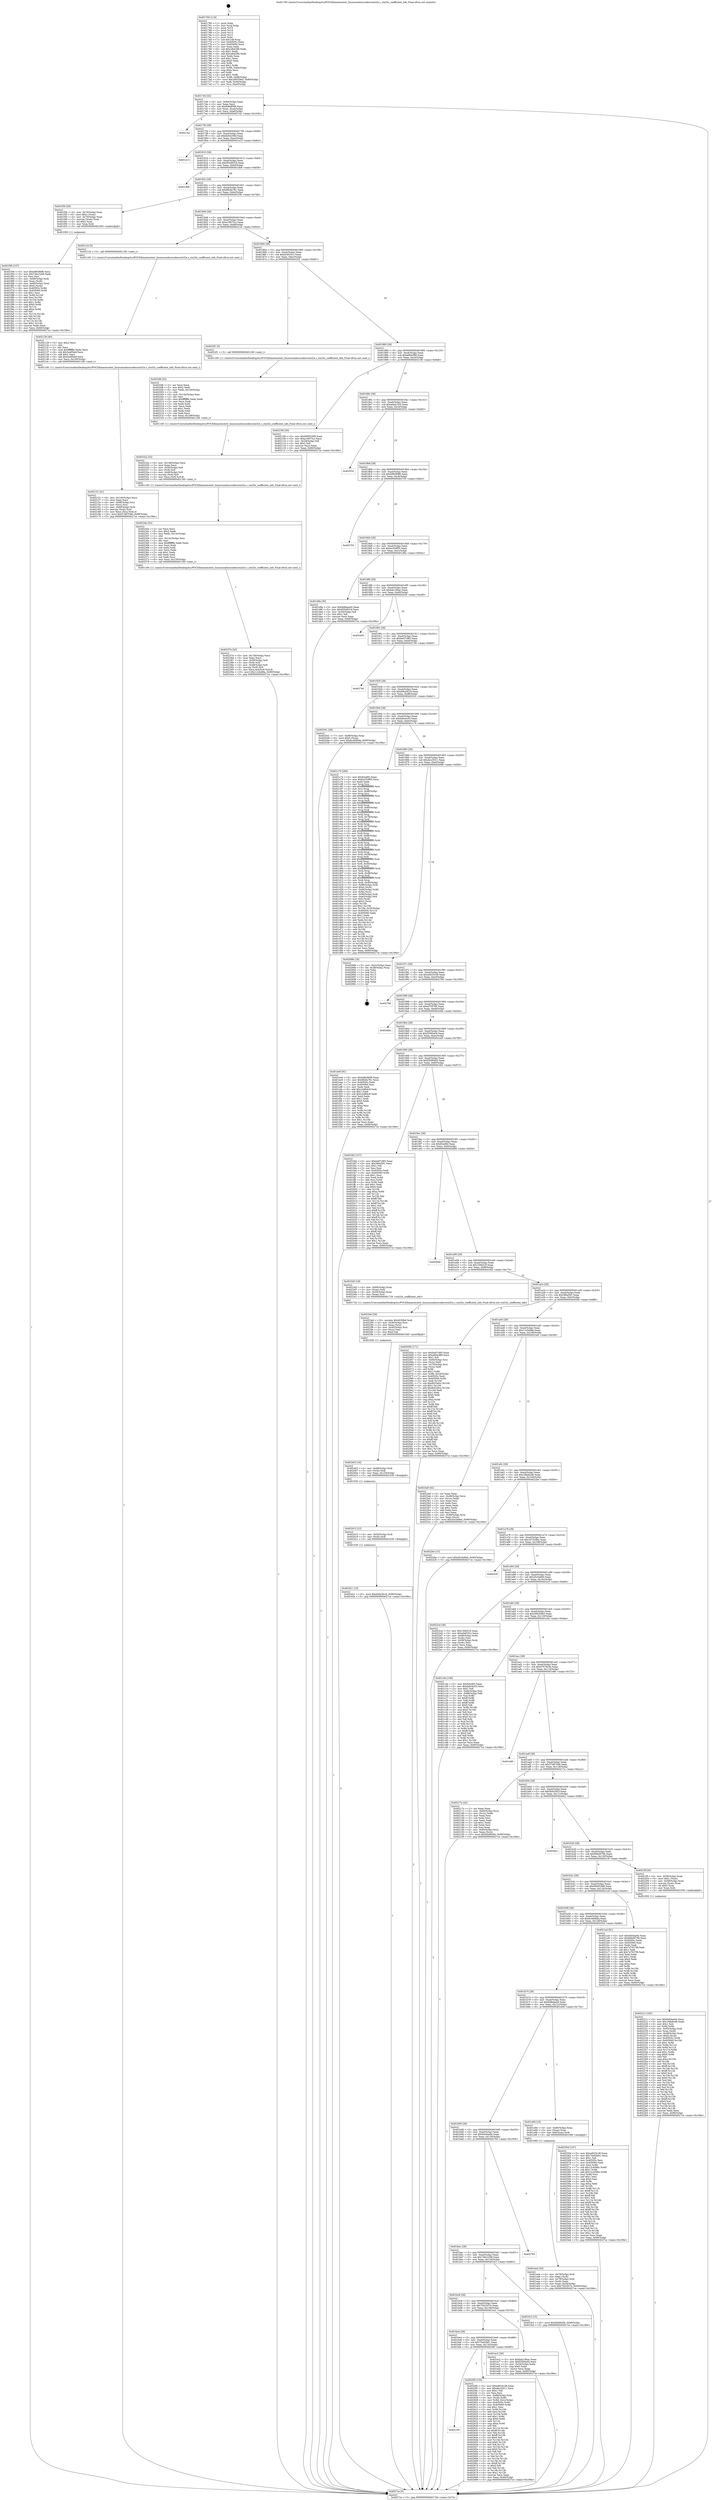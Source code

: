 digraph "0x401760" {
  label = "0x401760 (/mnt/c/Users/mathe/Desktop/tcc/POCII/binaries/extr_linuxsoundsoccodecssta32x.c_sta32x_coefficient_info_Final-ollvm.out::main(0))"
  labelloc = "t"
  node[shape=record]

  Entry [label="",width=0.3,height=0.3,shape=circle,fillcolor=black,style=filled]
  "0x4017d4" [label="{
     0x4017d4 [32]\l
     | [instrs]\l
     &nbsp;&nbsp;0x4017d4 \<+6\>: mov -0x90(%rbp),%eax\l
     &nbsp;&nbsp;0x4017da \<+2\>: mov %eax,%ecx\l
     &nbsp;&nbsp;0x4017dc \<+6\>: sub $0x8d8df099,%ecx\l
     &nbsp;&nbsp;0x4017e2 \<+6\>: mov %eax,-0xa4(%rbp)\l
     &nbsp;&nbsp;0x4017e8 \<+6\>: mov %ecx,-0xa8(%rbp)\l
     &nbsp;&nbsp;0x4017ee \<+6\>: je 00000000004027a2 \<main+0x1042\>\l
  }"]
  "0x4027a2" [label="{
     0x4027a2\l
  }", style=dashed]
  "0x4017f4" [label="{
     0x4017f4 [28]\l
     | [instrs]\l
     &nbsp;&nbsp;0x4017f4 \<+5\>: jmp 00000000004017f9 \<main+0x99\>\l
     &nbsp;&nbsp;0x4017f9 \<+6\>: mov -0xa4(%rbp),%eax\l
     &nbsp;&nbsp;0x4017ff \<+5\>: sub $0x8e04259d,%eax\l
     &nbsp;&nbsp;0x401804 \<+6\>: mov %eax,-0xac(%rbp)\l
     &nbsp;&nbsp;0x40180a \<+6\>: je 0000000000401e13 \<main+0x6b3\>\l
  }"]
  Exit [label="",width=0.3,height=0.3,shape=circle,fillcolor=black,style=filled,peripheries=2]
  "0x401e13" [label="{
     0x401e13\l
  }", style=dashed]
  "0x401810" [label="{
     0x401810 [28]\l
     | [instrs]\l
     &nbsp;&nbsp;0x401810 \<+5\>: jmp 0000000000401815 \<main+0xb5\>\l
     &nbsp;&nbsp;0x401815 \<+6\>: mov -0xa4(%rbp),%eax\l
     &nbsp;&nbsp;0x40181b \<+5\>: sub $0x955d9318,%eax\l
     &nbsp;&nbsp;0x401820 \<+6\>: mov %eax,-0xb0(%rbp)\l
     &nbsp;&nbsp;0x401826 \<+6\>: je 0000000000401db8 \<main+0x658\>\l
  }"]
  "0x401c00" [label="{
     0x401c00\l
  }", style=dashed]
  "0x401db8" [label="{
     0x401db8\l
  }", style=dashed]
  "0x40182c" [label="{
     0x40182c [28]\l
     | [instrs]\l
     &nbsp;&nbsp;0x40182c \<+5\>: jmp 0000000000401831 \<main+0xd1\>\l
     &nbsp;&nbsp;0x401831 \<+6\>: mov -0xa4(%rbp),%eax\l
     &nbsp;&nbsp;0x401837 \<+5\>: sub $0x982fa781,%eax\l
     &nbsp;&nbsp;0x40183c \<+6\>: mov %eax,-0xb4(%rbp)\l
     &nbsp;&nbsp;0x401842 \<+6\>: je 0000000000401f3b \<main+0x7db\>\l
  }"]
  "0x4025f0" [label="{
     0x4025f0 [155]\l
     | [instrs]\l
     &nbsp;&nbsp;0x4025f0 \<+5\>: mov $0xed025c38,%eax\l
     &nbsp;&nbsp;0x4025f5 \<+5\>: mov $0xdecc5011,%ecx\l
     &nbsp;&nbsp;0x4025fa \<+2\>: mov $0x1,%dl\l
     &nbsp;&nbsp;0x4025fc \<+2\>: xor %esi,%esi\l
     &nbsp;&nbsp;0x4025fe \<+7\>: mov -0x88(%rbp),%rdi\l
     &nbsp;&nbsp;0x402605 \<+3\>: mov (%rdi),%r8d\l
     &nbsp;&nbsp;0x402608 \<+4\>: mov %r8d,-0x2c(%rbp)\l
     &nbsp;&nbsp;0x40260c \<+8\>: mov 0x40505c,%r8d\l
     &nbsp;&nbsp;0x402614 \<+8\>: mov 0x405060,%r9d\l
     &nbsp;&nbsp;0x40261c \<+3\>: sub $0x1,%esi\l
     &nbsp;&nbsp;0x40261f \<+3\>: mov %r8d,%r10d\l
     &nbsp;&nbsp;0x402622 \<+3\>: add %esi,%r10d\l
     &nbsp;&nbsp;0x402625 \<+4\>: imul %r10d,%r8d\l
     &nbsp;&nbsp;0x402629 \<+4\>: and $0x1,%r8d\l
     &nbsp;&nbsp;0x40262d \<+4\>: cmp $0x0,%r8d\l
     &nbsp;&nbsp;0x402631 \<+4\>: sete %r11b\l
     &nbsp;&nbsp;0x402635 \<+4\>: cmp $0xa,%r9d\l
     &nbsp;&nbsp;0x402639 \<+3\>: setl %bl\l
     &nbsp;&nbsp;0x40263c \<+3\>: mov %r11b,%r14b\l
     &nbsp;&nbsp;0x40263f \<+4\>: xor $0xff,%r14b\l
     &nbsp;&nbsp;0x402643 \<+3\>: mov %bl,%r15b\l
     &nbsp;&nbsp;0x402646 \<+4\>: xor $0xff,%r15b\l
     &nbsp;&nbsp;0x40264a \<+3\>: xor $0x0,%dl\l
     &nbsp;&nbsp;0x40264d \<+3\>: mov %r14b,%r12b\l
     &nbsp;&nbsp;0x402650 \<+4\>: and $0x0,%r12b\l
     &nbsp;&nbsp;0x402654 \<+3\>: and %dl,%r11b\l
     &nbsp;&nbsp;0x402657 \<+3\>: mov %r15b,%r13b\l
     &nbsp;&nbsp;0x40265a \<+4\>: and $0x0,%r13b\l
     &nbsp;&nbsp;0x40265e \<+2\>: and %dl,%bl\l
     &nbsp;&nbsp;0x402660 \<+3\>: or %r11b,%r12b\l
     &nbsp;&nbsp;0x402663 \<+3\>: or %bl,%r13b\l
     &nbsp;&nbsp;0x402666 \<+3\>: xor %r13b,%r12b\l
     &nbsp;&nbsp;0x402669 \<+3\>: or %r15b,%r14b\l
     &nbsp;&nbsp;0x40266c \<+4\>: xor $0xff,%r14b\l
     &nbsp;&nbsp;0x402670 \<+3\>: or $0x0,%dl\l
     &nbsp;&nbsp;0x402673 \<+3\>: and %dl,%r14b\l
     &nbsp;&nbsp;0x402676 \<+3\>: or %r14b,%r12b\l
     &nbsp;&nbsp;0x402679 \<+4\>: test $0x1,%r12b\l
     &nbsp;&nbsp;0x40267d \<+3\>: cmovne %ecx,%eax\l
     &nbsp;&nbsp;0x402680 \<+6\>: mov %eax,-0x90(%rbp)\l
     &nbsp;&nbsp;0x402686 \<+5\>: jmp 00000000004027ce \<main+0x106e\>\l
  }"]
  "0x401f3b" [label="{
     0x401f3b [29]\l
     | [instrs]\l
     &nbsp;&nbsp;0x401f3b \<+4\>: mov -0x70(%rbp),%rax\l
     &nbsp;&nbsp;0x401f3f \<+6\>: movl $0x1,(%rax)\l
     &nbsp;&nbsp;0x401f45 \<+4\>: mov -0x70(%rbp),%rax\l
     &nbsp;&nbsp;0x401f49 \<+3\>: movslq (%rax),%rax\l
     &nbsp;&nbsp;0x401f4c \<+4\>: shl $0x2,%rax\l
     &nbsp;&nbsp;0x401f50 \<+3\>: mov %rax,%rdi\l
     &nbsp;&nbsp;0x401f53 \<+5\>: call 0000000000401050 \<malloc@plt\>\l
     | [calls]\l
     &nbsp;&nbsp;0x401050 \{1\} (unknown)\l
  }"]
  "0x401848" [label="{
     0x401848 [28]\l
     | [instrs]\l
     &nbsp;&nbsp;0x401848 \<+5\>: jmp 000000000040184d \<main+0xed\>\l
     &nbsp;&nbsp;0x40184d \<+6\>: mov -0xa4(%rbp),%eax\l
     &nbsp;&nbsp;0x401853 \<+5\>: sub $0xa19675cc,%eax\l
     &nbsp;&nbsp;0x401858 \<+6\>: mov %eax,-0xb8(%rbp)\l
     &nbsp;&nbsp;0x40185e \<+6\>: je 0000000000402124 \<main+0x9c4\>\l
  }"]
  "0x402421" [label="{
     0x402421 [15]\l
     | [instrs]\l
     &nbsp;&nbsp;0x402421 \<+10\>: movl $0xd56a3b18,-0x90(%rbp)\l
     &nbsp;&nbsp;0x40242b \<+5\>: jmp 00000000004027ce \<main+0x106e\>\l
  }"]
  "0x402124" [label="{
     0x402124 [5]\l
     | [instrs]\l
     &nbsp;&nbsp;0x402124 \<+5\>: call 0000000000401160 \<next_i\>\l
     | [calls]\l
     &nbsp;&nbsp;0x401160 \{1\} (/mnt/c/Users/mathe/Desktop/tcc/POCII/binaries/extr_linuxsoundsoccodecssta32x.c_sta32x_coefficient_info_Final-ollvm.out::next_i)\l
  }"]
  "0x401864" [label="{
     0x401864 [28]\l
     | [instrs]\l
     &nbsp;&nbsp;0x401864 \<+5\>: jmp 0000000000401869 \<main+0x109\>\l
     &nbsp;&nbsp;0x401869 \<+6\>: mov -0xa4(%rbp),%eax\l
     &nbsp;&nbsp;0x40186f \<+5\>: sub $0xa54f191c,%eax\l
     &nbsp;&nbsp;0x401874 \<+6\>: mov %eax,-0xbc(%rbp)\l
     &nbsp;&nbsp;0x40187a \<+6\>: je 00000000004022f1 \<main+0xb91\>\l
  }"]
  "0x402415" [label="{
     0x402415 [12]\l
     | [instrs]\l
     &nbsp;&nbsp;0x402415 \<+4\>: mov -0x50(%rbp),%rdi\l
     &nbsp;&nbsp;0x402419 \<+3\>: mov (%rdi),%rdi\l
     &nbsp;&nbsp;0x40241c \<+5\>: call 0000000000401030 \<free@plt\>\l
     | [calls]\l
     &nbsp;&nbsp;0x401030 \{1\} (unknown)\l
  }"]
  "0x4022f1" [label="{
     0x4022f1 [5]\l
     | [instrs]\l
     &nbsp;&nbsp;0x4022f1 \<+5\>: call 0000000000401160 \<next_i\>\l
     | [calls]\l
     &nbsp;&nbsp;0x401160 \{1\} (/mnt/c/Users/mathe/Desktop/tcc/POCII/binaries/extr_linuxsoundsoccodecssta32x.c_sta32x_coefficient_info_Final-ollvm.out::next_i)\l
  }"]
  "0x401880" [label="{
     0x401880 [28]\l
     | [instrs]\l
     &nbsp;&nbsp;0x401880 \<+5\>: jmp 0000000000401885 \<main+0x125\>\l
     &nbsp;&nbsp;0x401885 \<+6\>: mov -0xa4(%rbp),%eax\l
     &nbsp;&nbsp;0x40188b \<+5\>: sub $0xa684cf89,%eax\l
     &nbsp;&nbsp;0x401890 \<+6\>: mov %eax,-0xc0(%rbp)\l
     &nbsp;&nbsp;0x401896 \<+6\>: je 0000000000402106 \<main+0x9a6\>\l
  }"]
  "0x402403" [label="{
     0x402403 [18]\l
     | [instrs]\l
     &nbsp;&nbsp;0x402403 \<+4\>: mov -0x68(%rbp),%rdi\l
     &nbsp;&nbsp;0x402407 \<+3\>: mov (%rdi),%rdi\l
     &nbsp;&nbsp;0x40240a \<+6\>: mov %eax,-0x154(%rbp)\l
     &nbsp;&nbsp;0x402410 \<+5\>: call 0000000000401030 \<free@plt\>\l
     | [calls]\l
     &nbsp;&nbsp;0x401030 \{1\} (unknown)\l
  }"]
  "0x402106" [label="{
     0x402106 [30]\l
     | [instrs]\l
     &nbsp;&nbsp;0x402106 \<+5\>: mov $0x69005398,%eax\l
     &nbsp;&nbsp;0x40210b \<+5\>: mov $0xa19675cc,%ecx\l
     &nbsp;&nbsp;0x402110 \<+3\>: mov -0x2d(%rbp),%dl\l
     &nbsp;&nbsp;0x402113 \<+3\>: test $0x1,%dl\l
     &nbsp;&nbsp;0x402116 \<+3\>: cmovne %ecx,%eax\l
     &nbsp;&nbsp;0x402119 \<+6\>: mov %eax,-0x90(%rbp)\l
     &nbsp;&nbsp;0x40211f \<+5\>: jmp 00000000004027ce \<main+0x106e\>\l
  }"]
  "0x40189c" [label="{
     0x40189c [28]\l
     | [instrs]\l
     &nbsp;&nbsp;0x40189c \<+5\>: jmp 00000000004018a1 \<main+0x141\>\l
     &nbsp;&nbsp;0x4018a1 \<+6\>: mov -0xa4(%rbp),%eax\l
     &nbsp;&nbsp;0x4018a7 \<+5\>: sub $0xada4c320,%eax\l
     &nbsp;&nbsp;0x4018ac \<+6\>: mov %eax,-0xc4(%rbp)\l
     &nbsp;&nbsp;0x4018b2 \<+6\>: je 0000000000402532 \<main+0xdd2\>\l
  }"]
  "0x4023e6" [label="{
     0x4023e6 [29]\l
     | [instrs]\l
     &nbsp;&nbsp;0x4023e6 \<+10\>: movabs $0x4030b6,%rdi\l
     &nbsp;&nbsp;0x4023f0 \<+4\>: mov -0x40(%rbp),%rsi\l
     &nbsp;&nbsp;0x4023f4 \<+2\>: mov %eax,(%rsi)\l
     &nbsp;&nbsp;0x4023f6 \<+4\>: mov -0x40(%rbp),%rsi\l
     &nbsp;&nbsp;0x4023fa \<+2\>: mov (%rsi),%esi\l
     &nbsp;&nbsp;0x4023fc \<+2\>: mov $0x0,%al\l
     &nbsp;&nbsp;0x4023fe \<+5\>: call 0000000000401040 \<printf@plt\>\l
     | [calls]\l
     &nbsp;&nbsp;0x401040 \{1\} (unknown)\l
  }"]
  "0x402532" [label="{
     0x402532\l
  }", style=dashed]
  "0x4018b8" [label="{
     0x4018b8 [28]\l
     | [instrs]\l
     &nbsp;&nbsp;0x4018b8 \<+5\>: jmp 00000000004018bd \<main+0x15d\>\l
     &nbsp;&nbsp;0x4018bd \<+6\>: mov -0xa4(%rbp),%eax\l
     &nbsp;&nbsp;0x4018c3 \<+5\>: sub $0xb98380f6,%eax\l
     &nbsp;&nbsp;0x4018c8 \<+6\>: mov %eax,-0xc8(%rbp)\l
     &nbsp;&nbsp;0x4018ce \<+6\>: je 0000000000402703 \<main+0xfa3\>\l
  }"]
  "0x40237e" [label="{
     0x40237e [43]\l
     | [instrs]\l
     &nbsp;&nbsp;0x40237e \<+6\>: mov -0x150(%rbp),%ecx\l
     &nbsp;&nbsp;0x402384 \<+3\>: imul %eax,%ecx\l
     &nbsp;&nbsp;0x402387 \<+4\>: mov -0x50(%rbp),%r8\l
     &nbsp;&nbsp;0x40238b \<+3\>: mov (%r8),%r8\l
     &nbsp;&nbsp;0x40238e \<+4\>: mov -0x48(%rbp),%r9\l
     &nbsp;&nbsp;0x402392 \<+3\>: movslq (%r9),%r9\l
     &nbsp;&nbsp;0x402395 \<+5\>: mov %ecx,0x4(%r8,%r9,8)\l
     &nbsp;&nbsp;0x40239a \<+10\>: movl $0x11e5a68a,-0x90(%rbp)\l
     &nbsp;&nbsp;0x4023a4 \<+5\>: jmp 00000000004027ce \<main+0x106e\>\l
  }"]
  "0x402703" [label="{
     0x402703\l
  }", style=dashed]
  "0x4018d4" [label="{
     0x4018d4 [28]\l
     | [instrs]\l
     &nbsp;&nbsp;0x4018d4 \<+5\>: jmp 00000000004018d9 \<main+0x179\>\l
     &nbsp;&nbsp;0x4018d9 \<+6\>: mov -0xa4(%rbp),%eax\l
     &nbsp;&nbsp;0x4018df \<+5\>: sub $0xbc354f05,%eax\l
     &nbsp;&nbsp;0x4018e4 \<+6\>: mov %eax,-0xcc(%rbp)\l
     &nbsp;&nbsp;0x4018ea \<+6\>: je 0000000000401d9a \<main+0x63a\>\l
  }"]
  "0x40234a" [label="{
     0x40234a [52]\l
     | [instrs]\l
     &nbsp;&nbsp;0x40234a \<+2\>: xor %ecx,%ecx\l
     &nbsp;&nbsp;0x40234c \<+5\>: mov $0x2,%edx\l
     &nbsp;&nbsp;0x402351 \<+6\>: mov %edx,-0x14c(%rbp)\l
     &nbsp;&nbsp;0x402357 \<+1\>: cltd\l
     &nbsp;&nbsp;0x402358 \<+6\>: mov -0x14c(%rbp),%esi\l
     &nbsp;&nbsp;0x40235e \<+2\>: idiv %esi\l
     &nbsp;&nbsp;0x402360 \<+6\>: imul $0xfffffffe,%edx,%edx\l
     &nbsp;&nbsp;0x402366 \<+2\>: mov %ecx,%edi\l
     &nbsp;&nbsp;0x402368 \<+2\>: sub %edx,%edi\l
     &nbsp;&nbsp;0x40236a \<+2\>: mov %ecx,%edx\l
     &nbsp;&nbsp;0x40236c \<+3\>: sub $0x1,%edx\l
     &nbsp;&nbsp;0x40236f \<+2\>: add %edx,%edi\l
     &nbsp;&nbsp;0x402371 \<+2\>: sub %edi,%ecx\l
     &nbsp;&nbsp;0x402373 \<+6\>: mov %ecx,-0x150(%rbp)\l
     &nbsp;&nbsp;0x402379 \<+5\>: call 0000000000401160 \<next_i\>\l
     | [calls]\l
     &nbsp;&nbsp;0x401160 \{1\} (/mnt/c/Users/mathe/Desktop/tcc/POCII/binaries/extr_linuxsoundsoccodecssta32x.c_sta32x_coefficient_info_Final-ollvm.out::next_i)\l
  }"]
  "0x401d9a" [label="{
     0x401d9a [30]\l
     | [instrs]\l
     &nbsp;&nbsp;0x401d9a \<+5\>: mov $0x6d8daa04,%eax\l
     &nbsp;&nbsp;0x401d9f \<+5\>: mov $0x955d9318,%ecx\l
     &nbsp;&nbsp;0x401da4 \<+3\>: mov -0x35(%rbp),%dl\l
     &nbsp;&nbsp;0x401da7 \<+3\>: test $0x1,%dl\l
     &nbsp;&nbsp;0x401daa \<+3\>: cmovne %ecx,%eax\l
     &nbsp;&nbsp;0x401dad \<+6\>: mov %eax,-0x90(%rbp)\l
     &nbsp;&nbsp;0x401db3 \<+5\>: jmp 00000000004027ce \<main+0x106e\>\l
  }"]
  "0x4018f0" [label="{
     0x4018f0 [28]\l
     | [instrs]\l
     &nbsp;&nbsp;0x4018f0 \<+5\>: jmp 00000000004018f5 \<main+0x195\>\l
     &nbsp;&nbsp;0x4018f5 \<+6\>: mov -0xa4(%rbp),%eax\l
     &nbsp;&nbsp;0x4018fb \<+5\>: sub $0xbdc19bac,%eax\l
     &nbsp;&nbsp;0x401900 \<+6\>: mov %eax,-0xd0(%rbp)\l
     &nbsp;&nbsp;0x401906 \<+6\>: je 0000000000402430 \<main+0xcd0\>\l
  }"]
  "0x40232a" [label="{
     0x40232a [32]\l
     | [instrs]\l
     &nbsp;&nbsp;0x40232a \<+6\>: mov -0x148(%rbp),%ecx\l
     &nbsp;&nbsp;0x402330 \<+3\>: imul %eax,%ecx\l
     &nbsp;&nbsp;0x402333 \<+4\>: mov -0x50(%rbp),%r8\l
     &nbsp;&nbsp;0x402337 \<+3\>: mov (%r8),%r8\l
     &nbsp;&nbsp;0x40233a \<+4\>: mov -0x48(%rbp),%r9\l
     &nbsp;&nbsp;0x40233e \<+3\>: movslq (%r9),%r9\l
     &nbsp;&nbsp;0x402341 \<+4\>: mov %ecx,(%r8,%r9,8)\l
     &nbsp;&nbsp;0x402345 \<+5\>: call 0000000000401160 \<next_i\>\l
     | [calls]\l
     &nbsp;&nbsp;0x401160 \{1\} (/mnt/c/Users/mathe/Desktop/tcc/POCII/binaries/extr_linuxsoundsoccodecssta32x.c_sta32x_coefficient_info_Final-ollvm.out::next_i)\l
  }"]
  "0x402430" [label="{
     0x402430\l
  }", style=dashed]
  "0x40190c" [label="{
     0x40190c [28]\l
     | [instrs]\l
     &nbsp;&nbsp;0x40190c \<+5\>: jmp 0000000000401911 \<main+0x1b1\>\l
     &nbsp;&nbsp;0x401911 \<+6\>: mov -0xa4(%rbp),%eax\l
     &nbsp;&nbsp;0x401917 \<+5\>: sub $0xbe97c8f3,%eax\l
     &nbsp;&nbsp;0x40191c \<+6\>: mov %eax,-0xd4(%rbp)\l
     &nbsp;&nbsp;0x401922 \<+6\>: je 0000000000402740 \<main+0xfe0\>\l
  }"]
  "0x4022f6" [label="{
     0x4022f6 [52]\l
     | [instrs]\l
     &nbsp;&nbsp;0x4022f6 \<+2\>: xor %ecx,%ecx\l
     &nbsp;&nbsp;0x4022f8 \<+5\>: mov $0x2,%edx\l
     &nbsp;&nbsp;0x4022fd \<+6\>: mov %edx,-0x144(%rbp)\l
     &nbsp;&nbsp;0x402303 \<+1\>: cltd\l
     &nbsp;&nbsp;0x402304 \<+6\>: mov -0x144(%rbp),%esi\l
     &nbsp;&nbsp;0x40230a \<+2\>: idiv %esi\l
     &nbsp;&nbsp;0x40230c \<+6\>: imul $0xfffffffe,%edx,%edx\l
     &nbsp;&nbsp;0x402312 \<+2\>: mov %ecx,%edi\l
     &nbsp;&nbsp;0x402314 \<+2\>: sub %edx,%edi\l
     &nbsp;&nbsp;0x402316 \<+2\>: mov %ecx,%edx\l
     &nbsp;&nbsp;0x402318 \<+3\>: sub $0x1,%edx\l
     &nbsp;&nbsp;0x40231b \<+2\>: add %edx,%edi\l
     &nbsp;&nbsp;0x40231d \<+2\>: sub %edi,%ecx\l
     &nbsp;&nbsp;0x40231f \<+6\>: mov %ecx,-0x148(%rbp)\l
     &nbsp;&nbsp;0x402325 \<+5\>: call 0000000000401160 \<next_i\>\l
     | [calls]\l
     &nbsp;&nbsp;0x401160 \{1\} (/mnt/c/Users/mathe/Desktop/tcc/POCII/binaries/extr_linuxsoundsoccodecssta32x.c_sta32x_coefficient_info_Final-ollvm.out::next_i)\l
  }"]
  "0x402740" [label="{
     0x402740\l
  }", style=dashed]
  "0x401928" [label="{
     0x401928 [28]\l
     | [instrs]\l
     &nbsp;&nbsp;0x401928 \<+5\>: jmp 000000000040192d \<main+0x1cd\>\l
     &nbsp;&nbsp;0x40192d \<+6\>: mov -0xa4(%rbp),%eax\l
     &nbsp;&nbsp;0x401933 \<+5\>: sub $0xd56a3b18,%eax\l
     &nbsp;&nbsp;0x401938 \<+6\>: mov %eax,-0xd8(%rbp)\l
     &nbsp;&nbsp;0x40193e \<+6\>: je 0000000000402541 \<main+0xde1\>\l
  }"]
  "0x40221c" [label="{
     0x40221c [162]\l
     | [instrs]\l
     &nbsp;&nbsp;0x40221c \<+5\>: mov $0x6e04ae0e,%ecx\l
     &nbsp;&nbsp;0x402221 \<+5\>: mov $0x188a6cdb,%edx\l
     &nbsp;&nbsp;0x402226 \<+3\>: mov $0x1,%sil\l
     &nbsp;&nbsp;0x402229 \<+3\>: xor %r8d,%r8d\l
     &nbsp;&nbsp;0x40222c \<+4\>: mov -0x50(%rbp),%rdi\l
     &nbsp;&nbsp;0x402230 \<+3\>: mov %rax,(%rdi)\l
     &nbsp;&nbsp;0x402233 \<+4\>: mov -0x48(%rbp),%rax\l
     &nbsp;&nbsp;0x402237 \<+6\>: movl $0x0,(%rax)\l
     &nbsp;&nbsp;0x40223d \<+8\>: mov 0x40505c,%r9d\l
     &nbsp;&nbsp;0x402245 \<+8\>: mov 0x405060,%r10d\l
     &nbsp;&nbsp;0x40224d \<+4\>: sub $0x1,%r8d\l
     &nbsp;&nbsp;0x402251 \<+3\>: mov %r9d,%r11d\l
     &nbsp;&nbsp;0x402254 \<+3\>: add %r8d,%r11d\l
     &nbsp;&nbsp;0x402257 \<+4\>: imul %r11d,%r9d\l
     &nbsp;&nbsp;0x40225b \<+4\>: and $0x1,%r9d\l
     &nbsp;&nbsp;0x40225f \<+4\>: cmp $0x0,%r9d\l
     &nbsp;&nbsp;0x402263 \<+3\>: sete %bl\l
     &nbsp;&nbsp;0x402266 \<+4\>: cmp $0xa,%r10d\l
     &nbsp;&nbsp;0x40226a \<+4\>: setl %r14b\l
     &nbsp;&nbsp;0x40226e \<+3\>: mov %bl,%r15b\l
     &nbsp;&nbsp;0x402271 \<+4\>: xor $0xff,%r15b\l
     &nbsp;&nbsp;0x402275 \<+3\>: mov %r14b,%r12b\l
     &nbsp;&nbsp;0x402278 \<+4\>: xor $0xff,%r12b\l
     &nbsp;&nbsp;0x40227c \<+4\>: xor $0x0,%sil\l
     &nbsp;&nbsp;0x402280 \<+3\>: mov %r15b,%r13b\l
     &nbsp;&nbsp;0x402283 \<+4\>: and $0x0,%r13b\l
     &nbsp;&nbsp;0x402287 \<+3\>: and %sil,%bl\l
     &nbsp;&nbsp;0x40228a \<+3\>: mov %r12b,%al\l
     &nbsp;&nbsp;0x40228d \<+2\>: and $0x0,%al\l
     &nbsp;&nbsp;0x40228f \<+3\>: and %sil,%r14b\l
     &nbsp;&nbsp;0x402292 \<+3\>: or %bl,%r13b\l
     &nbsp;&nbsp;0x402295 \<+3\>: or %r14b,%al\l
     &nbsp;&nbsp;0x402298 \<+3\>: xor %al,%r13b\l
     &nbsp;&nbsp;0x40229b \<+3\>: or %r12b,%r15b\l
     &nbsp;&nbsp;0x40229e \<+4\>: xor $0xff,%r15b\l
     &nbsp;&nbsp;0x4022a2 \<+4\>: or $0x0,%sil\l
     &nbsp;&nbsp;0x4022a6 \<+3\>: and %sil,%r15b\l
     &nbsp;&nbsp;0x4022a9 \<+3\>: or %r15b,%r13b\l
     &nbsp;&nbsp;0x4022ac \<+4\>: test $0x1,%r13b\l
     &nbsp;&nbsp;0x4022b0 \<+3\>: cmovne %edx,%ecx\l
     &nbsp;&nbsp;0x4022b3 \<+6\>: mov %ecx,-0x90(%rbp)\l
     &nbsp;&nbsp;0x4022b9 \<+5\>: jmp 00000000004027ce \<main+0x106e\>\l
  }"]
  "0x402541" [label="{
     0x402541 [28]\l
     | [instrs]\l
     &nbsp;&nbsp;0x402541 \<+7\>: mov -0x88(%rbp),%rax\l
     &nbsp;&nbsp;0x402548 \<+6\>: movl $0x0,(%rax)\l
     &nbsp;&nbsp;0x40254e \<+10\>: movl $0x6c48484a,-0x90(%rbp)\l
     &nbsp;&nbsp;0x402558 \<+5\>: jmp 00000000004027ce \<main+0x106e\>\l
  }"]
  "0x401944" [label="{
     0x401944 [28]\l
     | [instrs]\l
     &nbsp;&nbsp;0x401944 \<+5\>: jmp 0000000000401949 \<main+0x1e9\>\l
     &nbsp;&nbsp;0x401949 \<+6\>: mov -0xa4(%rbp),%eax\l
     &nbsp;&nbsp;0x40194f \<+5\>: sub $0xda9cdc03,%eax\l
     &nbsp;&nbsp;0x401954 \<+6\>: mov %eax,-0xdc(%rbp)\l
     &nbsp;&nbsp;0x40195a \<+6\>: je 0000000000401c74 \<main+0x514\>\l
  }"]
  "0x402151" [label="{
     0x402151 [41]\l
     | [instrs]\l
     &nbsp;&nbsp;0x402151 \<+6\>: mov -0x140(%rbp),%ecx\l
     &nbsp;&nbsp;0x402157 \<+3\>: imul %eax,%ecx\l
     &nbsp;&nbsp;0x40215a \<+4\>: mov -0x68(%rbp),%rsi\l
     &nbsp;&nbsp;0x40215e \<+3\>: mov (%rsi),%rsi\l
     &nbsp;&nbsp;0x402161 \<+4\>: mov -0x60(%rbp),%rdi\l
     &nbsp;&nbsp;0x402165 \<+3\>: movslq (%rdi),%rdi\l
     &nbsp;&nbsp;0x402168 \<+3\>: mov %ecx,(%rsi,%rdi,4)\l
     &nbsp;&nbsp;0x40216b \<+10\>: movl $0x57d87046,-0x90(%rbp)\l
     &nbsp;&nbsp;0x402175 \<+5\>: jmp 00000000004027ce \<main+0x106e\>\l
  }"]
  "0x401c74" [label="{
     0x401c74 [294]\l
     | [instrs]\l
     &nbsp;&nbsp;0x401c74 \<+5\>: mov $0x82ed92,%eax\l
     &nbsp;&nbsp;0x401c79 \<+5\>: mov $0xbc354f05,%ecx\l
     &nbsp;&nbsp;0x401c7e \<+2\>: xor %edx,%edx\l
     &nbsp;&nbsp;0x401c80 \<+3\>: mov %rsp,%rsi\l
     &nbsp;&nbsp;0x401c83 \<+4\>: add $0xfffffffffffffff0,%rsi\l
     &nbsp;&nbsp;0x401c87 \<+3\>: mov %rsi,%rsp\l
     &nbsp;&nbsp;0x401c8a \<+7\>: mov %rsi,-0x88(%rbp)\l
     &nbsp;&nbsp;0x401c91 \<+3\>: mov %rsp,%rsi\l
     &nbsp;&nbsp;0x401c94 \<+4\>: add $0xfffffffffffffff0,%rsi\l
     &nbsp;&nbsp;0x401c98 \<+3\>: mov %rsi,%rsp\l
     &nbsp;&nbsp;0x401c9b \<+3\>: mov %rsp,%rdi\l
     &nbsp;&nbsp;0x401c9e \<+4\>: add $0xfffffffffffffff0,%rdi\l
     &nbsp;&nbsp;0x401ca2 \<+3\>: mov %rdi,%rsp\l
     &nbsp;&nbsp;0x401ca5 \<+4\>: mov %rdi,-0x80(%rbp)\l
     &nbsp;&nbsp;0x401ca9 \<+3\>: mov %rsp,%rdi\l
     &nbsp;&nbsp;0x401cac \<+4\>: add $0xfffffffffffffff0,%rdi\l
     &nbsp;&nbsp;0x401cb0 \<+3\>: mov %rdi,%rsp\l
     &nbsp;&nbsp;0x401cb3 \<+4\>: mov %rdi,-0x78(%rbp)\l
     &nbsp;&nbsp;0x401cb7 \<+3\>: mov %rsp,%rdi\l
     &nbsp;&nbsp;0x401cba \<+4\>: add $0xfffffffffffffff0,%rdi\l
     &nbsp;&nbsp;0x401cbe \<+3\>: mov %rdi,%rsp\l
     &nbsp;&nbsp;0x401cc1 \<+4\>: mov %rdi,-0x70(%rbp)\l
     &nbsp;&nbsp;0x401cc5 \<+3\>: mov %rsp,%rdi\l
     &nbsp;&nbsp;0x401cc8 \<+4\>: add $0xfffffffffffffff0,%rdi\l
     &nbsp;&nbsp;0x401ccc \<+3\>: mov %rdi,%rsp\l
     &nbsp;&nbsp;0x401ccf \<+4\>: mov %rdi,-0x68(%rbp)\l
     &nbsp;&nbsp;0x401cd3 \<+3\>: mov %rsp,%rdi\l
     &nbsp;&nbsp;0x401cd6 \<+4\>: add $0xfffffffffffffff0,%rdi\l
     &nbsp;&nbsp;0x401cda \<+3\>: mov %rdi,%rsp\l
     &nbsp;&nbsp;0x401cdd \<+4\>: mov %rdi,-0x60(%rbp)\l
     &nbsp;&nbsp;0x401ce1 \<+3\>: mov %rsp,%rdi\l
     &nbsp;&nbsp;0x401ce4 \<+4\>: add $0xfffffffffffffff0,%rdi\l
     &nbsp;&nbsp;0x401ce8 \<+3\>: mov %rdi,%rsp\l
     &nbsp;&nbsp;0x401ceb \<+4\>: mov %rdi,-0x58(%rbp)\l
     &nbsp;&nbsp;0x401cef \<+3\>: mov %rsp,%rdi\l
     &nbsp;&nbsp;0x401cf2 \<+4\>: add $0xfffffffffffffff0,%rdi\l
     &nbsp;&nbsp;0x401cf6 \<+3\>: mov %rdi,%rsp\l
     &nbsp;&nbsp;0x401cf9 \<+4\>: mov %rdi,-0x50(%rbp)\l
     &nbsp;&nbsp;0x401cfd \<+3\>: mov %rsp,%rdi\l
     &nbsp;&nbsp;0x401d00 \<+4\>: add $0xfffffffffffffff0,%rdi\l
     &nbsp;&nbsp;0x401d04 \<+3\>: mov %rdi,%rsp\l
     &nbsp;&nbsp;0x401d07 \<+4\>: mov %rdi,-0x48(%rbp)\l
     &nbsp;&nbsp;0x401d0b \<+3\>: mov %rsp,%rdi\l
     &nbsp;&nbsp;0x401d0e \<+4\>: add $0xfffffffffffffff0,%rdi\l
     &nbsp;&nbsp;0x401d12 \<+3\>: mov %rdi,%rsp\l
     &nbsp;&nbsp;0x401d15 \<+4\>: mov %rdi,-0x40(%rbp)\l
     &nbsp;&nbsp;0x401d19 \<+7\>: mov -0x88(%rbp),%rdi\l
     &nbsp;&nbsp;0x401d20 \<+6\>: movl $0x0,(%rdi)\l
     &nbsp;&nbsp;0x401d26 \<+7\>: mov -0x94(%rbp),%r8d\l
     &nbsp;&nbsp;0x401d2d \<+3\>: mov %r8d,(%rsi)\l
     &nbsp;&nbsp;0x401d30 \<+4\>: mov -0x80(%rbp),%rdi\l
     &nbsp;&nbsp;0x401d34 \<+7\>: mov -0xa0(%rbp),%r9\l
     &nbsp;&nbsp;0x401d3b \<+3\>: mov %r9,(%rdi)\l
     &nbsp;&nbsp;0x401d3e \<+3\>: cmpl $0x2,(%rsi)\l
     &nbsp;&nbsp;0x401d41 \<+4\>: setne %r10b\l
     &nbsp;&nbsp;0x401d45 \<+4\>: and $0x1,%r10b\l
     &nbsp;&nbsp;0x401d49 \<+4\>: mov %r10b,-0x35(%rbp)\l
     &nbsp;&nbsp;0x401d4d \<+8\>: mov 0x40505c,%r11d\l
     &nbsp;&nbsp;0x401d55 \<+7\>: mov 0x405060,%ebx\l
     &nbsp;&nbsp;0x401d5c \<+3\>: sub $0x1,%edx\l
     &nbsp;&nbsp;0x401d5f \<+3\>: mov %r11d,%r14d\l
     &nbsp;&nbsp;0x401d62 \<+3\>: add %edx,%r14d\l
     &nbsp;&nbsp;0x401d65 \<+4\>: imul %r14d,%r11d\l
     &nbsp;&nbsp;0x401d69 \<+4\>: and $0x1,%r11d\l
     &nbsp;&nbsp;0x401d6d \<+4\>: cmp $0x0,%r11d\l
     &nbsp;&nbsp;0x401d71 \<+4\>: sete %r10b\l
     &nbsp;&nbsp;0x401d75 \<+3\>: cmp $0xa,%ebx\l
     &nbsp;&nbsp;0x401d78 \<+4\>: setl %r15b\l
     &nbsp;&nbsp;0x401d7c \<+3\>: mov %r10b,%r12b\l
     &nbsp;&nbsp;0x401d7f \<+3\>: and %r15b,%r12b\l
     &nbsp;&nbsp;0x401d82 \<+3\>: xor %r15b,%r10b\l
     &nbsp;&nbsp;0x401d85 \<+3\>: or %r10b,%r12b\l
     &nbsp;&nbsp;0x401d88 \<+4\>: test $0x1,%r12b\l
     &nbsp;&nbsp;0x401d8c \<+3\>: cmovne %ecx,%eax\l
     &nbsp;&nbsp;0x401d8f \<+6\>: mov %eax,-0x90(%rbp)\l
     &nbsp;&nbsp;0x401d95 \<+5\>: jmp 00000000004027ce \<main+0x106e\>\l
  }"]
  "0x401960" [label="{
     0x401960 [28]\l
     | [instrs]\l
     &nbsp;&nbsp;0x401960 \<+5\>: jmp 0000000000401965 \<main+0x205\>\l
     &nbsp;&nbsp;0x401965 \<+6\>: mov -0xa4(%rbp),%eax\l
     &nbsp;&nbsp;0x40196b \<+5\>: sub $0xdecc5011,%eax\l
     &nbsp;&nbsp;0x401970 \<+6\>: mov %eax,-0xe0(%rbp)\l
     &nbsp;&nbsp;0x401976 \<+6\>: je 000000000040268b \<main+0xf2b\>\l
  }"]
  "0x402129" [label="{
     0x402129 [40]\l
     | [instrs]\l
     &nbsp;&nbsp;0x402129 \<+5\>: mov $0x2,%ecx\l
     &nbsp;&nbsp;0x40212e \<+1\>: cltd\l
     &nbsp;&nbsp;0x40212f \<+2\>: idiv %ecx\l
     &nbsp;&nbsp;0x402131 \<+6\>: imul $0xfffffffe,%edx,%ecx\l
     &nbsp;&nbsp;0x402137 \<+6\>: sub $0x5a4f5ebf,%ecx\l
     &nbsp;&nbsp;0x40213d \<+3\>: add $0x1,%ecx\l
     &nbsp;&nbsp;0x402140 \<+6\>: add $0x5a4f5ebf,%ecx\l
     &nbsp;&nbsp;0x402146 \<+6\>: mov %ecx,-0x140(%rbp)\l
     &nbsp;&nbsp;0x40214c \<+5\>: call 0000000000401160 \<next_i\>\l
     | [calls]\l
     &nbsp;&nbsp;0x401160 \{1\} (/mnt/c/Users/mathe/Desktop/tcc/POCII/binaries/extr_linuxsoundsoccodecssta32x.c_sta32x_coefficient_info_Final-ollvm.out::next_i)\l
  }"]
  "0x40268b" [label="{
     0x40268b [18]\l
     | [instrs]\l
     &nbsp;&nbsp;0x40268b \<+3\>: mov -0x2c(%rbp),%eax\l
     &nbsp;&nbsp;0x40268e \<+4\>: lea -0x28(%rbp),%rsp\l
     &nbsp;&nbsp;0x402692 \<+1\>: pop %rbx\l
     &nbsp;&nbsp;0x402693 \<+2\>: pop %r12\l
     &nbsp;&nbsp;0x402695 \<+2\>: pop %r13\l
     &nbsp;&nbsp;0x402697 \<+2\>: pop %r14\l
     &nbsp;&nbsp;0x402699 \<+2\>: pop %r15\l
     &nbsp;&nbsp;0x40269b \<+1\>: pop %rbp\l
     &nbsp;&nbsp;0x40269c \<+1\>: ret\l
  }"]
  "0x40197c" [label="{
     0x40197c [28]\l
     | [instrs]\l
     &nbsp;&nbsp;0x40197c \<+5\>: jmp 0000000000401981 \<main+0x221\>\l
     &nbsp;&nbsp;0x401981 \<+6\>: mov -0xa4(%rbp),%eax\l
     &nbsp;&nbsp;0x401987 \<+5\>: sub $0xed025c38,%eax\l
     &nbsp;&nbsp;0x40198c \<+6\>: mov %eax,-0xe4(%rbp)\l
     &nbsp;&nbsp;0x401992 \<+6\>: je 00000000004027b6 \<main+0x1056\>\l
  }"]
  "0x401f58" [label="{
     0x401f58 [107]\l
     | [instrs]\l
     &nbsp;&nbsp;0x401f58 \<+5\>: mov $0xb98380f6,%ecx\l
     &nbsp;&nbsp;0x401f5d \<+5\>: mov $0x746c2208,%edx\l
     &nbsp;&nbsp;0x401f62 \<+2\>: xor %esi,%esi\l
     &nbsp;&nbsp;0x401f64 \<+4\>: mov -0x68(%rbp),%rdi\l
     &nbsp;&nbsp;0x401f68 \<+3\>: mov %rax,(%rdi)\l
     &nbsp;&nbsp;0x401f6b \<+4\>: mov -0x60(%rbp),%rax\l
     &nbsp;&nbsp;0x401f6f \<+6\>: movl $0x0,(%rax)\l
     &nbsp;&nbsp;0x401f75 \<+8\>: mov 0x40505c,%r8d\l
     &nbsp;&nbsp;0x401f7d \<+8\>: mov 0x405060,%r9d\l
     &nbsp;&nbsp;0x401f85 \<+3\>: sub $0x1,%esi\l
     &nbsp;&nbsp;0x401f88 \<+3\>: mov %r8d,%r10d\l
     &nbsp;&nbsp;0x401f8b \<+3\>: add %esi,%r10d\l
     &nbsp;&nbsp;0x401f8e \<+4\>: imul %r10d,%r8d\l
     &nbsp;&nbsp;0x401f92 \<+4\>: and $0x1,%r8d\l
     &nbsp;&nbsp;0x401f96 \<+4\>: cmp $0x0,%r8d\l
     &nbsp;&nbsp;0x401f9a \<+4\>: sete %r11b\l
     &nbsp;&nbsp;0x401f9e \<+4\>: cmp $0xa,%r9d\l
     &nbsp;&nbsp;0x401fa2 \<+3\>: setl %bl\l
     &nbsp;&nbsp;0x401fa5 \<+3\>: mov %r11b,%r14b\l
     &nbsp;&nbsp;0x401fa8 \<+3\>: and %bl,%r14b\l
     &nbsp;&nbsp;0x401fab \<+3\>: xor %bl,%r11b\l
     &nbsp;&nbsp;0x401fae \<+3\>: or %r11b,%r14b\l
     &nbsp;&nbsp;0x401fb1 \<+4\>: test $0x1,%r14b\l
     &nbsp;&nbsp;0x401fb5 \<+3\>: cmovne %edx,%ecx\l
     &nbsp;&nbsp;0x401fb8 \<+6\>: mov %ecx,-0x90(%rbp)\l
     &nbsp;&nbsp;0x401fbe \<+5\>: jmp 00000000004027ce \<main+0x106e\>\l
  }"]
  "0x4027b6" [label="{
     0x4027b6\l
  }", style=dashed]
  "0x401998" [label="{
     0x401998 [28]\l
     | [instrs]\l
     &nbsp;&nbsp;0x401998 \<+5\>: jmp 000000000040199d \<main+0x23d\>\l
     &nbsp;&nbsp;0x40199d \<+6\>: mov -0xa4(%rbp),%eax\l
     &nbsp;&nbsp;0x4019a3 \<+5\>: sub $0xef70f785,%eax\l
     &nbsp;&nbsp;0x4019a8 \<+6\>: mov %eax,-0xe8(%rbp)\l
     &nbsp;&nbsp;0x4019ae \<+6\>: je 000000000040249a \<main+0xd3a\>\l
  }"]
  "0x401be4" [label="{
     0x401be4 [28]\l
     | [instrs]\l
     &nbsp;&nbsp;0x401be4 \<+5\>: jmp 0000000000401be9 \<main+0x489\>\l
     &nbsp;&nbsp;0x401be9 \<+6\>: mov -0xa4(%rbp),%eax\l
     &nbsp;&nbsp;0x401bef \<+5\>: sub $0x75e02b61,%eax\l
     &nbsp;&nbsp;0x401bf4 \<+6\>: mov %eax,-0x13c(%rbp)\l
     &nbsp;&nbsp;0x401bfa \<+6\>: je 00000000004025f0 \<main+0xe90\>\l
  }"]
  "0x40249a" [label="{
     0x40249a\l
  }", style=dashed]
  "0x4019b4" [label="{
     0x4019b4 [28]\l
     | [instrs]\l
     &nbsp;&nbsp;0x4019b4 \<+5\>: jmp 00000000004019b9 \<main+0x259\>\l
     &nbsp;&nbsp;0x4019b9 \<+6\>: mov -0xa4(%rbp),%eax\l
     &nbsp;&nbsp;0x4019bf \<+5\>: sub $0xf2560a04,%eax\l
     &nbsp;&nbsp;0x4019c4 \<+6\>: mov %eax,-0xec(%rbp)\l
     &nbsp;&nbsp;0x4019ca \<+6\>: je 0000000000401ee0 \<main+0x780\>\l
  }"]
  "0x401ec2" [label="{
     0x401ec2 [30]\l
     | [instrs]\l
     &nbsp;&nbsp;0x401ec2 \<+5\>: mov $0xbdc19bac,%eax\l
     &nbsp;&nbsp;0x401ec7 \<+5\>: mov $0xf2560a04,%ecx\l
     &nbsp;&nbsp;0x401ecc \<+3\>: mov -0x34(%rbp),%edx\l
     &nbsp;&nbsp;0x401ecf \<+3\>: cmp $0x0,%edx\l
     &nbsp;&nbsp;0x401ed2 \<+3\>: cmove %ecx,%eax\l
     &nbsp;&nbsp;0x401ed5 \<+6\>: mov %eax,-0x90(%rbp)\l
     &nbsp;&nbsp;0x401edb \<+5\>: jmp 00000000004027ce \<main+0x106e\>\l
  }"]
  "0x401ee0" [label="{
     0x401ee0 [91]\l
     | [instrs]\l
     &nbsp;&nbsp;0x401ee0 \<+5\>: mov $0xb98380f6,%eax\l
     &nbsp;&nbsp;0x401ee5 \<+5\>: mov $0x982fa781,%ecx\l
     &nbsp;&nbsp;0x401eea \<+7\>: mov 0x40505c,%edx\l
     &nbsp;&nbsp;0x401ef1 \<+7\>: mov 0x405060,%esi\l
     &nbsp;&nbsp;0x401ef8 \<+2\>: mov %edx,%edi\l
     &nbsp;&nbsp;0x401efa \<+6\>: add $0xc2ef6dc9,%edi\l
     &nbsp;&nbsp;0x401f00 \<+3\>: sub $0x1,%edi\l
     &nbsp;&nbsp;0x401f03 \<+6\>: sub $0xc2ef6dc9,%edi\l
     &nbsp;&nbsp;0x401f09 \<+3\>: imul %edi,%edx\l
     &nbsp;&nbsp;0x401f0c \<+3\>: and $0x1,%edx\l
     &nbsp;&nbsp;0x401f0f \<+3\>: cmp $0x0,%edx\l
     &nbsp;&nbsp;0x401f12 \<+4\>: sete %r8b\l
     &nbsp;&nbsp;0x401f16 \<+3\>: cmp $0xa,%esi\l
     &nbsp;&nbsp;0x401f19 \<+4\>: setl %r9b\l
     &nbsp;&nbsp;0x401f1d \<+3\>: mov %r8b,%r10b\l
     &nbsp;&nbsp;0x401f20 \<+3\>: and %r9b,%r10b\l
     &nbsp;&nbsp;0x401f23 \<+3\>: xor %r9b,%r8b\l
     &nbsp;&nbsp;0x401f26 \<+3\>: or %r8b,%r10b\l
     &nbsp;&nbsp;0x401f29 \<+4\>: test $0x1,%r10b\l
     &nbsp;&nbsp;0x401f2d \<+3\>: cmovne %ecx,%eax\l
     &nbsp;&nbsp;0x401f30 \<+6\>: mov %eax,-0x90(%rbp)\l
     &nbsp;&nbsp;0x401f36 \<+5\>: jmp 00000000004027ce \<main+0x106e\>\l
  }"]
  "0x4019d0" [label="{
     0x4019d0 [28]\l
     | [instrs]\l
     &nbsp;&nbsp;0x4019d0 \<+5\>: jmp 00000000004019d5 \<main+0x275\>\l
     &nbsp;&nbsp;0x4019d5 \<+6\>: mov -0xa4(%rbp),%eax\l
     &nbsp;&nbsp;0x4019db \<+5\>: sub $0xf2b9945b,%eax\l
     &nbsp;&nbsp;0x4019e0 \<+6\>: mov %eax,-0xf0(%rbp)\l
     &nbsp;&nbsp;0x4019e6 \<+6\>: je 0000000000401fd2 \<main+0x872\>\l
  }"]
  "0x401bc8" [label="{
     0x401bc8 [28]\l
     | [instrs]\l
     &nbsp;&nbsp;0x401bc8 \<+5\>: jmp 0000000000401bcd \<main+0x46d\>\l
     &nbsp;&nbsp;0x401bcd \<+6\>: mov -0xa4(%rbp),%eax\l
     &nbsp;&nbsp;0x401bd3 \<+5\>: sub $0x75d1637e,%eax\l
     &nbsp;&nbsp;0x401bd8 \<+6\>: mov %eax,-0x138(%rbp)\l
     &nbsp;&nbsp;0x401bde \<+6\>: je 0000000000401ec2 \<main+0x762\>\l
  }"]
  "0x401fd2" [label="{
     0x401fd2 [137]\l
     | [instrs]\l
     &nbsp;&nbsp;0x401fd2 \<+5\>: mov $0xbe97c8f3,%eax\l
     &nbsp;&nbsp;0x401fd7 \<+5\>: mov $0x386a591,%ecx\l
     &nbsp;&nbsp;0x401fdc \<+2\>: mov $0x1,%dl\l
     &nbsp;&nbsp;0x401fde \<+2\>: xor %esi,%esi\l
     &nbsp;&nbsp;0x401fe0 \<+7\>: mov 0x40505c,%edi\l
     &nbsp;&nbsp;0x401fe7 \<+8\>: mov 0x405060,%r8d\l
     &nbsp;&nbsp;0x401fef \<+3\>: sub $0x1,%esi\l
     &nbsp;&nbsp;0x401ff2 \<+3\>: mov %edi,%r9d\l
     &nbsp;&nbsp;0x401ff5 \<+3\>: add %esi,%r9d\l
     &nbsp;&nbsp;0x401ff8 \<+4\>: imul %r9d,%edi\l
     &nbsp;&nbsp;0x401ffc \<+3\>: and $0x1,%edi\l
     &nbsp;&nbsp;0x401fff \<+3\>: cmp $0x0,%edi\l
     &nbsp;&nbsp;0x402002 \<+4\>: sete %r10b\l
     &nbsp;&nbsp;0x402006 \<+4\>: cmp $0xa,%r8d\l
     &nbsp;&nbsp;0x40200a \<+4\>: setl %r11b\l
     &nbsp;&nbsp;0x40200e \<+3\>: mov %r10b,%bl\l
     &nbsp;&nbsp;0x402011 \<+3\>: xor $0xff,%bl\l
     &nbsp;&nbsp;0x402014 \<+3\>: mov %r11b,%r14b\l
     &nbsp;&nbsp;0x402017 \<+4\>: xor $0xff,%r14b\l
     &nbsp;&nbsp;0x40201b \<+3\>: xor $0x1,%dl\l
     &nbsp;&nbsp;0x40201e \<+3\>: mov %bl,%r15b\l
     &nbsp;&nbsp;0x402021 \<+4\>: and $0xff,%r15b\l
     &nbsp;&nbsp;0x402025 \<+3\>: and %dl,%r10b\l
     &nbsp;&nbsp;0x402028 \<+3\>: mov %r14b,%r12b\l
     &nbsp;&nbsp;0x40202b \<+4\>: and $0xff,%r12b\l
     &nbsp;&nbsp;0x40202f \<+3\>: and %dl,%r11b\l
     &nbsp;&nbsp;0x402032 \<+3\>: or %r10b,%r15b\l
     &nbsp;&nbsp;0x402035 \<+3\>: or %r11b,%r12b\l
     &nbsp;&nbsp;0x402038 \<+3\>: xor %r12b,%r15b\l
     &nbsp;&nbsp;0x40203b \<+3\>: or %r14b,%bl\l
     &nbsp;&nbsp;0x40203e \<+3\>: xor $0xff,%bl\l
     &nbsp;&nbsp;0x402041 \<+3\>: or $0x1,%dl\l
     &nbsp;&nbsp;0x402044 \<+2\>: and %dl,%bl\l
     &nbsp;&nbsp;0x402046 \<+3\>: or %bl,%r15b\l
     &nbsp;&nbsp;0x402049 \<+4\>: test $0x1,%r15b\l
     &nbsp;&nbsp;0x40204d \<+3\>: cmovne %ecx,%eax\l
     &nbsp;&nbsp;0x402050 \<+6\>: mov %eax,-0x90(%rbp)\l
     &nbsp;&nbsp;0x402056 \<+5\>: jmp 00000000004027ce \<main+0x106e\>\l
  }"]
  "0x4019ec" [label="{
     0x4019ec [28]\l
     | [instrs]\l
     &nbsp;&nbsp;0x4019ec \<+5\>: jmp 00000000004019f1 \<main+0x291\>\l
     &nbsp;&nbsp;0x4019f1 \<+6\>: mov -0xa4(%rbp),%eax\l
     &nbsp;&nbsp;0x4019f7 \<+5\>: sub $0x82ed92,%eax\l
     &nbsp;&nbsp;0x4019fc \<+6\>: mov %eax,-0xf4(%rbp)\l
     &nbsp;&nbsp;0x401a02 \<+6\>: je 000000000040269d \<main+0xf3d\>\l
  }"]
  "0x401fc3" [label="{
     0x401fc3 [15]\l
     | [instrs]\l
     &nbsp;&nbsp;0x401fc3 \<+10\>: movl $0xf2b9945b,-0x90(%rbp)\l
     &nbsp;&nbsp;0x401fcd \<+5\>: jmp 00000000004027ce \<main+0x106e\>\l
  }"]
  "0x40269d" [label="{
     0x40269d\l
  }", style=dashed]
  "0x401a08" [label="{
     0x401a08 [28]\l
     | [instrs]\l
     &nbsp;&nbsp;0x401a08 \<+5\>: jmp 0000000000401a0d \<main+0x2ad\>\l
     &nbsp;&nbsp;0x401a0d \<+6\>: mov -0xa4(%rbp),%eax\l
     &nbsp;&nbsp;0x401a13 \<+5\>: sub $0x150b519,%eax\l
     &nbsp;&nbsp;0x401a18 \<+6\>: mov %eax,-0xf8(%rbp)\l
     &nbsp;&nbsp;0x401a1e \<+6\>: je 00000000004023d3 \<main+0xc73\>\l
  }"]
  "0x401bac" [label="{
     0x401bac [28]\l
     | [instrs]\l
     &nbsp;&nbsp;0x401bac \<+5\>: jmp 0000000000401bb1 \<main+0x451\>\l
     &nbsp;&nbsp;0x401bb1 \<+6\>: mov -0xa4(%rbp),%eax\l
     &nbsp;&nbsp;0x401bb7 \<+5\>: sub $0x746c2208,%eax\l
     &nbsp;&nbsp;0x401bbc \<+6\>: mov %eax,-0x134(%rbp)\l
     &nbsp;&nbsp;0x401bc2 \<+6\>: je 0000000000401fc3 \<main+0x863\>\l
  }"]
  "0x4023d3" [label="{
     0x4023d3 [19]\l
     | [instrs]\l
     &nbsp;&nbsp;0x4023d3 \<+4\>: mov -0x68(%rbp),%rax\l
     &nbsp;&nbsp;0x4023d7 \<+3\>: mov (%rax),%rdi\l
     &nbsp;&nbsp;0x4023da \<+4\>: mov -0x50(%rbp),%rax\l
     &nbsp;&nbsp;0x4023de \<+3\>: mov (%rax),%rsi\l
     &nbsp;&nbsp;0x4023e1 \<+5\>: call 0000000000401720 \<sta32x_coefficient_info\>\l
     | [calls]\l
     &nbsp;&nbsp;0x401720 \{1\} (/mnt/c/Users/mathe/Desktop/tcc/POCII/binaries/extr_linuxsoundsoccodecssta32x.c_sta32x_coefficient_info_Final-ollvm.out::sta32x_coefficient_info)\l
  }"]
  "0x401a24" [label="{
     0x401a24 [28]\l
     | [instrs]\l
     &nbsp;&nbsp;0x401a24 \<+5\>: jmp 0000000000401a29 \<main+0x2c9\>\l
     &nbsp;&nbsp;0x401a29 \<+6\>: mov -0xa4(%rbp),%eax\l
     &nbsp;&nbsp;0x401a2f \<+5\>: sub $0x386a591,%eax\l
     &nbsp;&nbsp;0x401a34 \<+6\>: mov %eax,-0xfc(%rbp)\l
     &nbsp;&nbsp;0x401a3a \<+6\>: je 000000000040205b \<main+0x8fb\>\l
  }"]
  "0x402765" [label="{
     0x402765\l
  }", style=dashed]
  "0x40205b" [label="{
     0x40205b [171]\l
     | [instrs]\l
     &nbsp;&nbsp;0x40205b \<+5\>: mov $0xbe97c8f3,%eax\l
     &nbsp;&nbsp;0x402060 \<+5\>: mov $0xa684cf89,%ecx\l
     &nbsp;&nbsp;0x402065 \<+2\>: mov $0x1,%dl\l
     &nbsp;&nbsp;0x402067 \<+4\>: mov -0x60(%rbp),%rsi\l
     &nbsp;&nbsp;0x40206b \<+2\>: mov (%rsi),%edi\l
     &nbsp;&nbsp;0x40206d \<+4\>: mov -0x70(%rbp),%rsi\l
     &nbsp;&nbsp;0x402071 \<+2\>: cmp (%rsi),%edi\l
     &nbsp;&nbsp;0x402073 \<+4\>: setl %r8b\l
     &nbsp;&nbsp;0x402077 \<+4\>: and $0x1,%r8b\l
     &nbsp;&nbsp;0x40207b \<+4\>: mov %r8b,-0x2d(%rbp)\l
     &nbsp;&nbsp;0x40207f \<+7\>: mov 0x40505c,%edi\l
     &nbsp;&nbsp;0x402086 \<+8\>: mov 0x405060,%r9d\l
     &nbsp;&nbsp;0x40208e \<+3\>: mov %edi,%r10d\l
     &nbsp;&nbsp;0x402091 \<+7\>: sub $0x8cf1b6cc,%r10d\l
     &nbsp;&nbsp;0x402098 \<+4\>: sub $0x1,%r10d\l
     &nbsp;&nbsp;0x40209c \<+7\>: add $0x8cf1b6cc,%r10d\l
     &nbsp;&nbsp;0x4020a3 \<+4\>: imul %r10d,%edi\l
     &nbsp;&nbsp;0x4020a7 \<+3\>: and $0x1,%edi\l
     &nbsp;&nbsp;0x4020aa \<+3\>: cmp $0x0,%edi\l
     &nbsp;&nbsp;0x4020ad \<+4\>: sete %r8b\l
     &nbsp;&nbsp;0x4020b1 \<+4\>: cmp $0xa,%r9d\l
     &nbsp;&nbsp;0x4020b5 \<+4\>: setl %r11b\l
     &nbsp;&nbsp;0x4020b9 \<+3\>: mov %r8b,%bl\l
     &nbsp;&nbsp;0x4020bc \<+3\>: xor $0xff,%bl\l
     &nbsp;&nbsp;0x4020bf \<+3\>: mov %r11b,%r14b\l
     &nbsp;&nbsp;0x4020c2 \<+4\>: xor $0xff,%r14b\l
     &nbsp;&nbsp;0x4020c6 \<+3\>: xor $0x0,%dl\l
     &nbsp;&nbsp;0x4020c9 \<+3\>: mov %bl,%r15b\l
     &nbsp;&nbsp;0x4020cc \<+4\>: and $0x0,%r15b\l
     &nbsp;&nbsp;0x4020d0 \<+3\>: and %dl,%r8b\l
     &nbsp;&nbsp;0x4020d3 \<+3\>: mov %r14b,%r12b\l
     &nbsp;&nbsp;0x4020d6 \<+4\>: and $0x0,%r12b\l
     &nbsp;&nbsp;0x4020da \<+3\>: and %dl,%r11b\l
     &nbsp;&nbsp;0x4020dd \<+3\>: or %r8b,%r15b\l
     &nbsp;&nbsp;0x4020e0 \<+3\>: or %r11b,%r12b\l
     &nbsp;&nbsp;0x4020e3 \<+3\>: xor %r12b,%r15b\l
     &nbsp;&nbsp;0x4020e6 \<+3\>: or %r14b,%bl\l
     &nbsp;&nbsp;0x4020e9 \<+3\>: xor $0xff,%bl\l
     &nbsp;&nbsp;0x4020ec \<+3\>: or $0x0,%dl\l
     &nbsp;&nbsp;0x4020ef \<+2\>: and %dl,%bl\l
     &nbsp;&nbsp;0x4020f1 \<+3\>: or %bl,%r15b\l
     &nbsp;&nbsp;0x4020f4 \<+4\>: test $0x1,%r15b\l
     &nbsp;&nbsp;0x4020f8 \<+3\>: cmovne %ecx,%eax\l
     &nbsp;&nbsp;0x4020fb \<+6\>: mov %eax,-0x90(%rbp)\l
     &nbsp;&nbsp;0x402101 \<+5\>: jmp 00000000004027ce \<main+0x106e\>\l
  }"]
  "0x401a40" [label="{
     0x401a40 [28]\l
     | [instrs]\l
     &nbsp;&nbsp;0x401a40 \<+5\>: jmp 0000000000401a45 \<main+0x2e5\>\l
     &nbsp;&nbsp;0x401a45 \<+6\>: mov -0xa4(%rbp),%eax\l
     &nbsp;&nbsp;0x401a4b \<+5\>: sub $0x11e5a68a,%eax\l
     &nbsp;&nbsp;0x401a50 \<+6\>: mov %eax,-0x100(%rbp)\l
     &nbsp;&nbsp;0x401a56 \<+6\>: je 00000000004023a9 \<main+0xc49\>\l
  }"]
  "0x401ea4" [label="{
     0x401ea4 [30]\l
     | [instrs]\l
     &nbsp;&nbsp;0x401ea4 \<+4\>: mov -0x78(%rbp),%rdi\l
     &nbsp;&nbsp;0x401ea8 \<+2\>: mov %eax,(%rdi)\l
     &nbsp;&nbsp;0x401eaa \<+4\>: mov -0x78(%rbp),%rdi\l
     &nbsp;&nbsp;0x401eae \<+2\>: mov (%rdi),%eax\l
     &nbsp;&nbsp;0x401eb0 \<+3\>: mov %eax,-0x34(%rbp)\l
     &nbsp;&nbsp;0x401eb3 \<+10\>: movl $0x75d1637e,-0x90(%rbp)\l
     &nbsp;&nbsp;0x401ebd \<+5\>: jmp 00000000004027ce \<main+0x106e\>\l
  }"]
  "0x4023a9" [label="{
     0x4023a9 [42]\l
     | [instrs]\l
     &nbsp;&nbsp;0x4023a9 \<+2\>: xor %eax,%eax\l
     &nbsp;&nbsp;0x4023ab \<+4\>: mov -0x48(%rbp),%rcx\l
     &nbsp;&nbsp;0x4023af \<+2\>: mov (%rcx),%edx\l
     &nbsp;&nbsp;0x4023b1 \<+2\>: mov %eax,%esi\l
     &nbsp;&nbsp;0x4023b3 \<+2\>: sub %edx,%esi\l
     &nbsp;&nbsp;0x4023b5 \<+2\>: mov %eax,%edx\l
     &nbsp;&nbsp;0x4023b7 \<+3\>: sub $0x1,%edx\l
     &nbsp;&nbsp;0x4023ba \<+2\>: add %edx,%esi\l
     &nbsp;&nbsp;0x4023bc \<+2\>: sub %esi,%eax\l
     &nbsp;&nbsp;0x4023be \<+4\>: mov -0x48(%rbp),%rcx\l
     &nbsp;&nbsp;0x4023c2 \<+2\>: mov %eax,(%rcx)\l
     &nbsp;&nbsp;0x4023c4 \<+10\>: movl $0x20c5a6b0,-0x90(%rbp)\l
     &nbsp;&nbsp;0x4023ce \<+5\>: jmp 00000000004027ce \<main+0x106e\>\l
  }"]
  "0x401a5c" [label="{
     0x401a5c [28]\l
     | [instrs]\l
     &nbsp;&nbsp;0x401a5c \<+5\>: jmp 0000000000401a61 \<main+0x301\>\l
     &nbsp;&nbsp;0x401a61 \<+6\>: mov -0xa4(%rbp),%eax\l
     &nbsp;&nbsp;0x401a67 \<+5\>: sub $0x188a6cdb,%eax\l
     &nbsp;&nbsp;0x401a6c \<+6\>: mov %eax,-0x104(%rbp)\l
     &nbsp;&nbsp;0x401a72 \<+6\>: je 00000000004022be \<main+0xb5e\>\l
  }"]
  "0x401b90" [label="{
     0x401b90 [28]\l
     | [instrs]\l
     &nbsp;&nbsp;0x401b90 \<+5\>: jmp 0000000000401b95 \<main+0x435\>\l
     &nbsp;&nbsp;0x401b95 \<+6\>: mov -0xa4(%rbp),%eax\l
     &nbsp;&nbsp;0x401b9b \<+5\>: sub $0x6e04ae0e,%eax\l
     &nbsp;&nbsp;0x401ba0 \<+6\>: mov %eax,-0x130(%rbp)\l
     &nbsp;&nbsp;0x401ba6 \<+6\>: je 0000000000402765 \<main+0x1005\>\l
  }"]
  "0x4022be" [label="{
     0x4022be [15]\l
     | [instrs]\l
     &nbsp;&nbsp;0x4022be \<+10\>: movl $0x20c5a6b0,-0x90(%rbp)\l
     &nbsp;&nbsp;0x4022c8 \<+5\>: jmp 00000000004027ce \<main+0x106e\>\l
  }"]
  "0x401a78" [label="{
     0x401a78 [28]\l
     | [instrs]\l
     &nbsp;&nbsp;0x401a78 \<+5\>: jmp 0000000000401a7d \<main+0x31d\>\l
     &nbsp;&nbsp;0x401a7d \<+6\>: mov -0xa4(%rbp),%eax\l
     &nbsp;&nbsp;0x401a83 \<+5\>: sub $0x1b753dbc,%eax\l
     &nbsp;&nbsp;0x401a88 \<+6\>: mov %eax,-0x108(%rbp)\l
     &nbsp;&nbsp;0x401a8e \<+6\>: je 000000000040243f \<main+0xcdf\>\l
  }"]
  "0x401e94" [label="{
     0x401e94 [16]\l
     | [instrs]\l
     &nbsp;&nbsp;0x401e94 \<+4\>: mov -0x80(%rbp),%rax\l
     &nbsp;&nbsp;0x401e98 \<+3\>: mov (%rax),%rax\l
     &nbsp;&nbsp;0x401e9b \<+4\>: mov 0x8(%rax),%rdi\l
     &nbsp;&nbsp;0x401e9f \<+5\>: call 0000000000401060 \<atoi@plt\>\l
     | [calls]\l
     &nbsp;&nbsp;0x401060 \{1\} (unknown)\l
  }"]
  "0x40243f" [label="{
     0x40243f\l
  }", style=dashed]
  "0x401a94" [label="{
     0x401a94 [28]\l
     | [instrs]\l
     &nbsp;&nbsp;0x401a94 \<+5\>: jmp 0000000000401a99 \<main+0x339\>\l
     &nbsp;&nbsp;0x401a99 \<+6\>: mov -0xa4(%rbp),%eax\l
     &nbsp;&nbsp;0x401a9f \<+5\>: sub $0x20c5a6b0,%eax\l
     &nbsp;&nbsp;0x401aa4 \<+6\>: mov %eax,-0x10c(%rbp)\l
     &nbsp;&nbsp;0x401aaa \<+6\>: je 00000000004022cd \<main+0xb6d\>\l
  }"]
  "0x401b74" [label="{
     0x401b74 [28]\l
     | [instrs]\l
     &nbsp;&nbsp;0x401b74 \<+5\>: jmp 0000000000401b79 \<main+0x419\>\l
     &nbsp;&nbsp;0x401b79 \<+6\>: mov -0xa4(%rbp),%eax\l
     &nbsp;&nbsp;0x401b7f \<+5\>: sub $0x6d8daa04,%eax\l
     &nbsp;&nbsp;0x401b84 \<+6\>: mov %eax,-0x12c(%rbp)\l
     &nbsp;&nbsp;0x401b8a \<+6\>: je 0000000000401e94 \<main+0x734\>\l
  }"]
  "0x4022cd" [label="{
     0x4022cd [36]\l
     | [instrs]\l
     &nbsp;&nbsp;0x4022cd \<+5\>: mov $0x150b519,%eax\l
     &nbsp;&nbsp;0x4022d2 \<+5\>: mov $0xa54f191c,%ecx\l
     &nbsp;&nbsp;0x4022d7 \<+4\>: mov -0x48(%rbp),%rdx\l
     &nbsp;&nbsp;0x4022db \<+2\>: mov (%rdx),%esi\l
     &nbsp;&nbsp;0x4022dd \<+4\>: mov -0x58(%rbp),%rdx\l
     &nbsp;&nbsp;0x4022e1 \<+2\>: cmp (%rdx),%esi\l
     &nbsp;&nbsp;0x4022e3 \<+3\>: cmovl %ecx,%eax\l
     &nbsp;&nbsp;0x4022e6 \<+6\>: mov %eax,-0x90(%rbp)\l
     &nbsp;&nbsp;0x4022ec \<+5\>: jmp 00000000004027ce \<main+0x106e\>\l
  }"]
  "0x401ab0" [label="{
     0x401ab0 [28]\l
     | [instrs]\l
     &nbsp;&nbsp;0x401ab0 \<+5\>: jmp 0000000000401ab5 \<main+0x355\>\l
     &nbsp;&nbsp;0x401ab5 \<+6\>: mov -0xa4(%rbp),%eax\l
     &nbsp;&nbsp;0x401abb \<+5\>: sub $0x269359e5,%eax\l
     &nbsp;&nbsp;0x401ac0 \<+6\>: mov %eax,-0x110(%rbp)\l
     &nbsp;&nbsp;0x401ac6 \<+6\>: je 0000000000401c0a \<main+0x4aa\>\l
  }"]
  "0x40255d" [label="{
     0x40255d [147]\l
     | [instrs]\l
     &nbsp;&nbsp;0x40255d \<+5\>: mov $0xed025c38,%eax\l
     &nbsp;&nbsp;0x402562 \<+5\>: mov $0x75e02b61,%ecx\l
     &nbsp;&nbsp;0x402567 \<+2\>: mov $0x1,%dl\l
     &nbsp;&nbsp;0x402569 \<+7\>: mov 0x40505c,%esi\l
     &nbsp;&nbsp;0x402570 \<+7\>: mov 0x405060,%edi\l
     &nbsp;&nbsp;0x402577 \<+3\>: mov %esi,%r8d\l
     &nbsp;&nbsp;0x40257a \<+7\>: sub $0x12c458bc,%r8d\l
     &nbsp;&nbsp;0x402581 \<+4\>: sub $0x1,%r8d\l
     &nbsp;&nbsp;0x402585 \<+7\>: add $0x12c458bc,%r8d\l
     &nbsp;&nbsp;0x40258c \<+4\>: imul %r8d,%esi\l
     &nbsp;&nbsp;0x402590 \<+3\>: and $0x1,%esi\l
     &nbsp;&nbsp;0x402593 \<+3\>: cmp $0x0,%esi\l
     &nbsp;&nbsp;0x402596 \<+4\>: sete %r9b\l
     &nbsp;&nbsp;0x40259a \<+3\>: cmp $0xa,%edi\l
     &nbsp;&nbsp;0x40259d \<+4\>: setl %r10b\l
     &nbsp;&nbsp;0x4025a1 \<+3\>: mov %r9b,%r11b\l
     &nbsp;&nbsp;0x4025a4 \<+4\>: xor $0xff,%r11b\l
     &nbsp;&nbsp;0x4025a8 \<+3\>: mov %r10b,%bl\l
     &nbsp;&nbsp;0x4025ab \<+3\>: xor $0xff,%bl\l
     &nbsp;&nbsp;0x4025ae \<+3\>: xor $0x1,%dl\l
     &nbsp;&nbsp;0x4025b1 \<+3\>: mov %r11b,%r14b\l
     &nbsp;&nbsp;0x4025b4 \<+4\>: and $0xff,%r14b\l
     &nbsp;&nbsp;0x4025b8 \<+3\>: and %dl,%r9b\l
     &nbsp;&nbsp;0x4025bb \<+3\>: mov %bl,%r15b\l
     &nbsp;&nbsp;0x4025be \<+4\>: and $0xff,%r15b\l
     &nbsp;&nbsp;0x4025c2 \<+3\>: and %dl,%r10b\l
     &nbsp;&nbsp;0x4025c5 \<+3\>: or %r9b,%r14b\l
     &nbsp;&nbsp;0x4025c8 \<+3\>: or %r10b,%r15b\l
     &nbsp;&nbsp;0x4025cb \<+3\>: xor %r15b,%r14b\l
     &nbsp;&nbsp;0x4025ce \<+3\>: or %bl,%r11b\l
     &nbsp;&nbsp;0x4025d1 \<+4\>: xor $0xff,%r11b\l
     &nbsp;&nbsp;0x4025d5 \<+3\>: or $0x1,%dl\l
     &nbsp;&nbsp;0x4025d8 \<+3\>: and %dl,%r11b\l
     &nbsp;&nbsp;0x4025db \<+3\>: or %r11b,%r14b\l
     &nbsp;&nbsp;0x4025de \<+4\>: test $0x1,%r14b\l
     &nbsp;&nbsp;0x4025e2 \<+3\>: cmovne %ecx,%eax\l
     &nbsp;&nbsp;0x4025e5 \<+6\>: mov %eax,-0x90(%rbp)\l
     &nbsp;&nbsp;0x4025eb \<+5\>: jmp 00000000004027ce \<main+0x106e\>\l
  }"]
  "0x401c0a" [label="{
     0x401c0a [106]\l
     | [instrs]\l
     &nbsp;&nbsp;0x401c0a \<+5\>: mov $0x82ed92,%eax\l
     &nbsp;&nbsp;0x401c0f \<+5\>: mov $0xda9cdc03,%ecx\l
     &nbsp;&nbsp;0x401c14 \<+2\>: mov $0x1,%dl\l
     &nbsp;&nbsp;0x401c16 \<+7\>: mov -0x8a(%rbp),%sil\l
     &nbsp;&nbsp;0x401c1d \<+7\>: mov -0x89(%rbp),%dil\l
     &nbsp;&nbsp;0x401c24 \<+3\>: mov %sil,%r8b\l
     &nbsp;&nbsp;0x401c27 \<+4\>: xor $0xff,%r8b\l
     &nbsp;&nbsp;0x401c2b \<+3\>: mov %dil,%r9b\l
     &nbsp;&nbsp;0x401c2e \<+4\>: xor $0xff,%r9b\l
     &nbsp;&nbsp;0x401c32 \<+3\>: xor $0x0,%dl\l
     &nbsp;&nbsp;0x401c35 \<+3\>: mov %r8b,%r10b\l
     &nbsp;&nbsp;0x401c38 \<+4\>: and $0x0,%r10b\l
     &nbsp;&nbsp;0x401c3c \<+3\>: and %dl,%sil\l
     &nbsp;&nbsp;0x401c3f \<+3\>: mov %r9b,%r11b\l
     &nbsp;&nbsp;0x401c42 \<+4\>: and $0x0,%r11b\l
     &nbsp;&nbsp;0x401c46 \<+3\>: and %dl,%dil\l
     &nbsp;&nbsp;0x401c49 \<+3\>: or %sil,%r10b\l
     &nbsp;&nbsp;0x401c4c \<+3\>: or %dil,%r11b\l
     &nbsp;&nbsp;0x401c4f \<+3\>: xor %r11b,%r10b\l
     &nbsp;&nbsp;0x401c52 \<+3\>: or %r9b,%r8b\l
     &nbsp;&nbsp;0x401c55 \<+4\>: xor $0xff,%r8b\l
     &nbsp;&nbsp;0x401c59 \<+3\>: or $0x0,%dl\l
     &nbsp;&nbsp;0x401c5c \<+3\>: and %dl,%r8b\l
     &nbsp;&nbsp;0x401c5f \<+3\>: or %r8b,%r10b\l
     &nbsp;&nbsp;0x401c62 \<+4\>: test $0x1,%r10b\l
     &nbsp;&nbsp;0x401c66 \<+3\>: cmovne %ecx,%eax\l
     &nbsp;&nbsp;0x401c69 \<+6\>: mov %eax,-0x90(%rbp)\l
     &nbsp;&nbsp;0x401c6f \<+5\>: jmp 00000000004027ce \<main+0x106e\>\l
  }"]
  "0x401acc" [label="{
     0x401acc [28]\l
     | [instrs]\l
     &nbsp;&nbsp;0x401acc \<+5\>: jmp 0000000000401ad1 \<main+0x371\>\l
     &nbsp;&nbsp;0x401ad1 \<+6\>: mov -0xa4(%rbp),%eax\l
     &nbsp;&nbsp;0x401ad7 \<+5\>: sub $0x47679c3b,%eax\l
     &nbsp;&nbsp;0x401adc \<+6\>: mov %eax,-0x114(%rbp)\l
     &nbsp;&nbsp;0x401ae2 \<+6\>: je 0000000000401e85 \<main+0x725\>\l
  }"]
  "0x4027ce" [label="{
     0x4027ce [5]\l
     | [instrs]\l
     &nbsp;&nbsp;0x4027ce \<+5\>: jmp 00000000004017d4 \<main+0x74\>\l
  }"]
  "0x401760" [label="{
     0x401760 [116]\l
     | [instrs]\l
     &nbsp;&nbsp;0x401760 \<+1\>: push %rbp\l
     &nbsp;&nbsp;0x401761 \<+3\>: mov %rsp,%rbp\l
     &nbsp;&nbsp;0x401764 \<+2\>: push %r15\l
     &nbsp;&nbsp;0x401766 \<+2\>: push %r14\l
     &nbsp;&nbsp;0x401768 \<+2\>: push %r13\l
     &nbsp;&nbsp;0x40176a \<+2\>: push %r12\l
     &nbsp;&nbsp;0x40176c \<+1\>: push %rbx\l
     &nbsp;&nbsp;0x40176d \<+7\>: sub $0x148,%rsp\l
     &nbsp;&nbsp;0x401774 \<+7\>: mov 0x40505c,%eax\l
     &nbsp;&nbsp;0x40177b \<+7\>: mov 0x405060,%ecx\l
     &nbsp;&nbsp;0x401782 \<+2\>: mov %eax,%edx\l
     &nbsp;&nbsp;0x401784 \<+6\>: sub $0xcdb4288,%edx\l
     &nbsp;&nbsp;0x40178a \<+3\>: sub $0x1,%edx\l
     &nbsp;&nbsp;0x40178d \<+6\>: add $0xcdb4288,%edx\l
     &nbsp;&nbsp;0x401793 \<+3\>: imul %edx,%eax\l
     &nbsp;&nbsp;0x401796 \<+3\>: and $0x1,%eax\l
     &nbsp;&nbsp;0x401799 \<+3\>: cmp $0x0,%eax\l
     &nbsp;&nbsp;0x40179c \<+4\>: sete %r8b\l
     &nbsp;&nbsp;0x4017a0 \<+4\>: and $0x1,%r8b\l
     &nbsp;&nbsp;0x4017a4 \<+7\>: mov %r8b,-0x8a(%rbp)\l
     &nbsp;&nbsp;0x4017ab \<+3\>: cmp $0xa,%ecx\l
     &nbsp;&nbsp;0x4017ae \<+4\>: setl %r8b\l
     &nbsp;&nbsp;0x4017b2 \<+4\>: and $0x1,%r8b\l
     &nbsp;&nbsp;0x4017b6 \<+7\>: mov %r8b,-0x89(%rbp)\l
     &nbsp;&nbsp;0x4017bd \<+10\>: movl $0x269359e5,-0x90(%rbp)\l
     &nbsp;&nbsp;0x4017c7 \<+6\>: mov %edi,-0x94(%rbp)\l
     &nbsp;&nbsp;0x4017cd \<+7\>: mov %rsi,-0xa0(%rbp)\l
  }"]
  "0x401b58" [label="{
     0x401b58 [28]\l
     | [instrs]\l
     &nbsp;&nbsp;0x401b58 \<+5\>: jmp 0000000000401b5d \<main+0x3fd\>\l
     &nbsp;&nbsp;0x401b5d \<+6\>: mov -0xa4(%rbp),%eax\l
     &nbsp;&nbsp;0x401b63 \<+5\>: sub $0x6c48484a,%eax\l
     &nbsp;&nbsp;0x401b68 \<+6\>: mov %eax,-0x128(%rbp)\l
     &nbsp;&nbsp;0x401b6e \<+6\>: je 000000000040255d \<main+0xdfd\>\l
  }"]
  "0x4021a4" [label="{
     0x4021a4 [91]\l
     | [instrs]\l
     &nbsp;&nbsp;0x4021a4 \<+5\>: mov $0x6e04ae0e,%eax\l
     &nbsp;&nbsp;0x4021a9 \<+5\>: mov $0x66b0679b,%ecx\l
     &nbsp;&nbsp;0x4021ae \<+7\>: mov 0x40505c,%edx\l
     &nbsp;&nbsp;0x4021b5 \<+7\>: mov 0x405060,%esi\l
     &nbsp;&nbsp;0x4021bc \<+2\>: mov %edx,%edi\l
     &nbsp;&nbsp;0x4021be \<+6\>: sub $0x7a7027f8,%edi\l
     &nbsp;&nbsp;0x4021c4 \<+3\>: sub $0x1,%edi\l
     &nbsp;&nbsp;0x4021c7 \<+6\>: add $0x7a7027f8,%edi\l
     &nbsp;&nbsp;0x4021cd \<+3\>: imul %edi,%edx\l
     &nbsp;&nbsp;0x4021d0 \<+3\>: and $0x1,%edx\l
     &nbsp;&nbsp;0x4021d3 \<+3\>: cmp $0x0,%edx\l
     &nbsp;&nbsp;0x4021d6 \<+4\>: sete %r8b\l
     &nbsp;&nbsp;0x4021da \<+3\>: cmp $0xa,%esi\l
     &nbsp;&nbsp;0x4021dd \<+4\>: setl %r9b\l
     &nbsp;&nbsp;0x4021e1 \<+3\>: mov %r8b,%r10b\l
     &nbsp;&nbsp;0x4021e4 \<+3\>: and %r9b,%r10b\l
     &nbsp;&nbsp;0x4021e7 \<+3\>: xor %r9b,%r8b\l
     &nbsp;&nbsp;0x4021ea \<+3\>: or %r8b,%r10b\l
     &nbsp;&nbsp;0x4021ed \<+4\>: test $0x1,%r10b\l
     &nbsp;&nbsp;0x4021f1 \<+3\>: cmovne %ecx,%eax\l
     &nbsp;&nbsp;0x4021f4 \<+6\>: mov %eax,-0x90(%rbp)\l
     &nbsp;&nbsp;0x4021fa \<+5\>: jmp 00000000004027ce \<main+0x106e\>\l
  }"]
  "0x401e85" [label="{
     0x401e85\l
  }", style=dashed]
  "0x401ae8" [label="{
     0x401ae8 [28]\l
     | [instrs]\l
     &nbsp;&nbsp;0x401ae8 \<+5\>: jmp 0000000000401aed \<main+0x38d\>\l
     &nbsp;&nbsp;0x401aed \<+6\>: mov -0xa4(%rbp),%eax\l
     &nbsp;&nbsp;0x401af3 \<+5\>: sub $0x57d87046,%eax\l
     &nbsp;&nbsp;0x401af8 \<+6\>: mov %eax,-0x118(%rbp)\l
     &nbsp;&nbsp;0x401afe \<+6\>: je 000000000040217a \<main+0xa1a\>\l
  }"]
  "0x401b3c" [label="{
     0x401b3c [28]\l
     | [instrs]\l
     &nbsp;&nbsp;0x401b3c \<+5\>: jmp 0000000000401b41 \<main+0x3e1\>\l
     &nbsp;&nbsp;0x401b41 \<+6\>: mov -0xa4(%rbp),%eax\l
     &nbsp;&nbsp;0x401b47 \<+5\>: sub $0x69005398,%eax\l
     &nbsp;&nbsp;0x401b4c \<+6\>: mov %eax,-0x124(%rbp)\l
     &nbsp;&nbsp;0x401b52 \<+6\>: je 00000000004021a4 \<main+0xa44\>\l
  }"]
  "0x40217a" [label="{
     0x40217a [42]\l
     | [instrs]\l
     &nbsp;&nbsp;0x40217a \<+2\>: xor %eax,%eax\l
     &nbsp;&nbsp;0x40217c \<+4\>: mov -0x60(%rbp),%rcx\l
     &nbsp;&nbsp;0x402180 \<+2\>: mov (%rcx),%edx\l
     &nbsp;&nbsp;0x402182 \<+2\>: mov %eax,%esi\l
     &nbsp;&nbsp;0x402184 \<+2\>: sub %edx,%esi\l
     &nbsp;&nbsp;0x402186 \<+2\>: mov %eax,%edx\l
     &nbsp;&nbsp;0x402188 \<+3\>: sub $0x1,%edx\l
     &nbsp;&nbsp;0x40218b \<+2\>: add %edx,%esi\l
     &nbsp;&nbsp;0x40218d \<+2\>: sub %esi,%eax\l
     &nbsp;&nbsp;0x40218f \<+4\>: mov -0x60(%rbp),%rcx\l
     &nbsp;&nbsp;0x402193 \<+2\>: mov %eax,(%rcx)\l
     &nbsp;&nbsp;0x402195 \<+10\>: movl $0xf2b9945b,-0x90(%rbp)\l
     &nbsp;&nbsp;0x40219f \<+5\>: jmp 00000000004027ce \<main+0x106e\>\l
  }"]
  "0x401b04" [label="{
     0x401b04 [28]\l
     | [instrs]\l
     &nbsp;&nbsp;0x401b04 \<+5\>: jmp 0000000000401b09 \<main+0x3a9\>\l
     &nbsp;&nbsp;0x401b09 \<+6\>: mov -0xa4(%rbp),%eax\l
     &nbsp;&nbsp;0x401b0f \<+5\>: sub $0x5b5b381f,%eax\l
     &nbsp;&nbsp;0x401b14 \<+6\>: mov %eax,-0x11c(%rbp)\l
     &nbsp;&nbsp;0x401b1a \<+6\>: je 00000000004026e2 \<main+0xf82\>\l
  }"]
  "0x4021ff" [label="{
     0x4021ff [29]\l
     | [instrs]\l
     &nbsp;&nbsp;0x4021ff \<+4\>: mov -0x58(%rbp),%rax\l
     &nbsp;&nbsp;0x402203 \<+6\>: movl $0x1,(%rax)\l
     &nbsp;&nbsp;0x402209 \<+4\>: mov -0x58(%rbp),%rax\l
     &nbsp;&nbsp;0x40220d \<+3\>: movslq (%rax),%rax\l
     &nbsp;&nbsp;0x402210 \<+4\>: shl $0x3,%rax\l
     &nbsp;&nbsp;0x402214 \<+3\>: mov %rax,%rdi\l
     &nbsp;&nbsp;0x402217 \<+5\>: call 0000000000401050 \<malloc@plt\>\l
     | [calls]\l
     &nbsp;&nbsp;0x401050 \{1\} (unknown)\l
  }"]
  "0x4026e2" [label="{
     0x4026e2\l
  }", style=dashed]
  "0x401b20" [label="{
     0x401b20 [28]\l
     | [instrs]\l
     &nbsp;&nbsp;0x401b20 \<+5\>: jmp 0000000000401b25 \<main+0x3c5\>\l
     &nbsp;&nbsp;0x401b25 \<+6\>: mov -0xa4(%rbp),%eax\l
     &nbsp;&nbsp;0x401b2b \<+5\>: sub $0x66b0679b,%eax\l
     &nbsp;&nbsp;0x401b30 \<+6\>: mov %eax,-0x120(%rbp)\l
     &nbsp;&nbsp;0x401b36 \<+6\>: je 00000000004021ff \<main+0xa9f\>\l
  }"]
  Entry -> "0x401760" [label=" 1"]
  "0x4017d4" -> "0x4027a2" [label=" 0"]
  "0x4017d4" -> "0x4017f4" [label=" 28"]
  "0x40268b" -> Exit [label=" 1"]
  "0x4017f4" -> "0x401e13" [label=" 0"]
  "0x4017f4" -> "0x401810" [label=" 28"]
  "0x4025f0" -> "0x4027ce" [label=" 1"]
  "0x401810" -> "0x401db8" [label=" 0"]
  "0x401810" -> "0x40182c" [label=" 28"]
  "0x401be4" -> "0x401c00" [label=" 0"]
  "0x40182c" -> "0x401f3b" [label=" 1"]
  "0x40182c" -> "0x401848" [label=" 27"]
  "0x401be4" -> "0x4025f0" [label=" 1"]
  "0x401848" -> "0x402124" [label=" 1"]
  "0x401848" -> "0x401864" [label=" 26"]
  "0x40255d" -> "0x4027ce" [label=" 1"]
  "0x401864" -> "0x4022f1" [label=" 1"]
  "0x401864" -> "0x401880" [label=" 25"]
  "0x402541" -> "0x4027ce" [label=" 1"]
  "0x401880" -> "0x402106" [label=" 2"]
  "0x401880" -> "0x40189c" [label=" 23"]
  "0x402421" -> "0x4027ce" [label=" 1"]
  "0x40189c" -> "0x402532" [label=" 0"]
  "0x40189c" -> "0x4018b8" [label=" 23"]
  "0x402415" -> "0x402421" [label=" 1"]
  "0x4018b8" -> "0x402703" [label=" 0"]
  "0x4018b8" -> "0x4018d4" [label=" 23"]
  "0x402403" -> "0x402415" [label=" 1"]
  "0x4018d4" -> "0x401d9a" [label=" 1"]
  "0x4018d4" -> "0x4018f0" [label=" 22"]
  "0x4023e6" -> "0x402403" [label=" 1"]
  "0x4018f0" -> "0x402430" [label=" 0"]
  "0x4018f0" -> "0x40190c" [label=" 22"]
  "0x4023d3" -> "0x4023e6" [label=" 1"]
  "0x40190c" -> "0x402740" [label=" 0"]
  "0x40190c" -> "0x401928" [label=" 22"]
  "0x4023a9" -> "0x4027ce" [label=" 1"]
  "0x401928" -> "0x402541" [label=" 1"]
  "0x401928" -> "0x401944" [label=" 21"]
  "0x40237e" -> "0x4027ce" [label=" 1"]
  "0x401944" -> "0x401c74" [label=" 1"]
  "0x401944" -> "0x401960" [label=" 20"]
  "0x40234a" -> "0x40237e" [label=" 1"]
  "0x401960" -> "0x40268b" [label=" 1"]
  "0x401960" -> "0x40197c" [label=" 19"]
  "0x40232a" -> "0x40234a" [label=" 1"]
  "0x40197c" -> "0x4027b6" [label=" 0"]
  "0x40197c" -> "0x401998" [label=" 19"]
  "0x4022f6" -> "0x40232a" [label=" 1"]
  "0x401998" -> "0x40249a" [label=" 0"]
  "0x401998" -> "0x4019b4" [label=" 19"]
  "0x4022f1" -> "0x4022f6" [label=" 1"]
  "0x4019b4" -> "0x401ee0" [label=" 1"]
  "0x4019b4" -> "0x4019d0" [label=" 18"]
  "0x4022cd" -> "0x4027ce" [label=" 2"]
  "0x4019d0" -> "0x401fd2" [label=" 2"]
  "0x4019d0" -> "0x4019ec" [label=" 16"]
  "0x40221c" -> "0x4027ce" [label=" 1"]
  "0x4019ec" -> "0x40269d" [label=" 0"]
  "0x4019ec" -> "0x401a08" [label=" 16"]
  "0x4021ff" -> "0x40221c" [label=" 1"]
  "0x401a08" -> "0x4023d3" [label=" 1"]
  "0x401a08" -> "0x401a24" [label=" 15"]
  "0x40217a" -> "0x4027ce" [label=" 1"]
  "0x401a24" -> "0x40205b" [label=" 2"]
  "0x401a24" -> "0x401a40" [label=" 13"]
  "0x402151" -> "0x4027ce" [label=" 1"]
  "0x401a40" -> "0x4023a9" [label=" 1"]
  "0x401a40" -> "0x401a5c" [label=" 12"]
  "0x402124" -> "0x402129" [label=" 1"]
  "0x401a5c" -> "0x4022be" [label=" 1"]
  "0x401a5c" -> "0x401a78" [label=" 11"]
  "0x402106" -> "0x4027ce" [label=" 2"]
  "0x401a78" -> "0x40243f" [label=" 0"]
  "0x401a78" -> "0x401a94" [label=" 11"]
  "0x40205b" -> "0x4027ce" [label=" 2"]
  "0x401a94" -> "0x4022cd" [label=" 2"]
  "0x401a94" -> "0x401ab0" [label=" 9"]
  "0x401fc3" -> "0x4027ce" [label=" 1"]
  "0x401ab0" -> "0x401c0a" [label=" 1"]
  "0x401ab0" -> "0x401acc" [label=" 8"]
  "0x401c0a" -> "0x4027ce" [label=" 1"]
  "0x401760" -> "0x4017d4" [label=" 1"]
  "0x4027ce" -> "0x4017d4" [label=" 27"]
  "0x401f58" -> "0x4027ce" [label=" 1"]
  "0x401c74" -> "0x4027ce" [label=" 1"]
  "0x401d9a" -> "0x4027ce" [label=" 1"]
  "0x401ee0" -> "0x4027ce" [label=" 1"]
  "0x401acc" -> "0x401e85" [label=" 0"]
  "0x401acc" -> "0x401ae8" [label=" 8"]
  "0x401ec2" -> "0x4027ce" [label=" 1"]
  "0x401ae8" -> "0x40217a" [label=" 1"]
  "0x401ae8" -> "0x401b04" [label=" 7"]
  "0x401bc8" -> "0x401ec2" [label=" 1"]
  "0x401b04" -> "0x4026e2" [label=" 0"]
  "0x401b04" -> "0x401b20" [label=" 7"]
  "0x4022be" -> "0x4027ce" [label=" 1"]
  "0x401b20" -> "0x4021ff" [label=" 1"]
  "0x401b20" -> "0x401b3c" [label=" 6"]
  "0x401bc8" -> "0x401be4" [label=" 1"]
  "0x401b3c" -> "0x4021a4" [label=" 1"]
  "0x401b3c" -> "0x401b58" [label=" 5"]
  "0x401f3b" -> "0x401f58" [label=" 1"]
  "0x401b58" -> "0x40255d" [label=" 1"]
  "0x401b58" -> "0x401b74" [label=" 4"]
  "0x401fd2" -> "0x4027ce" [label=" 2"]
  "0x401b74" -> "0x401e94" [label=" 1"]
  "0x401b74" -> "0x401b90" [label=" 3"]
  "0x401e94" -> "0x401ea4" [label=" 1"]
  "0x401ea4" -> "0x4027ce" [label=" 1"]
  "0x402129" -> "0x402151" [label=" 1"]
  "0x401b90" -> "0x402765" [label=" 0"]
  "0x401b90" -> "0x401bac" [label=" 3"]
  "0x4021a4" -> "0x4027ce" [label=" 1"]
  "0x401bac" -> "0x401fc3" [label=" 1"]
  "0x401bac" -> "0x401bc8" [label=" 2"]
}
